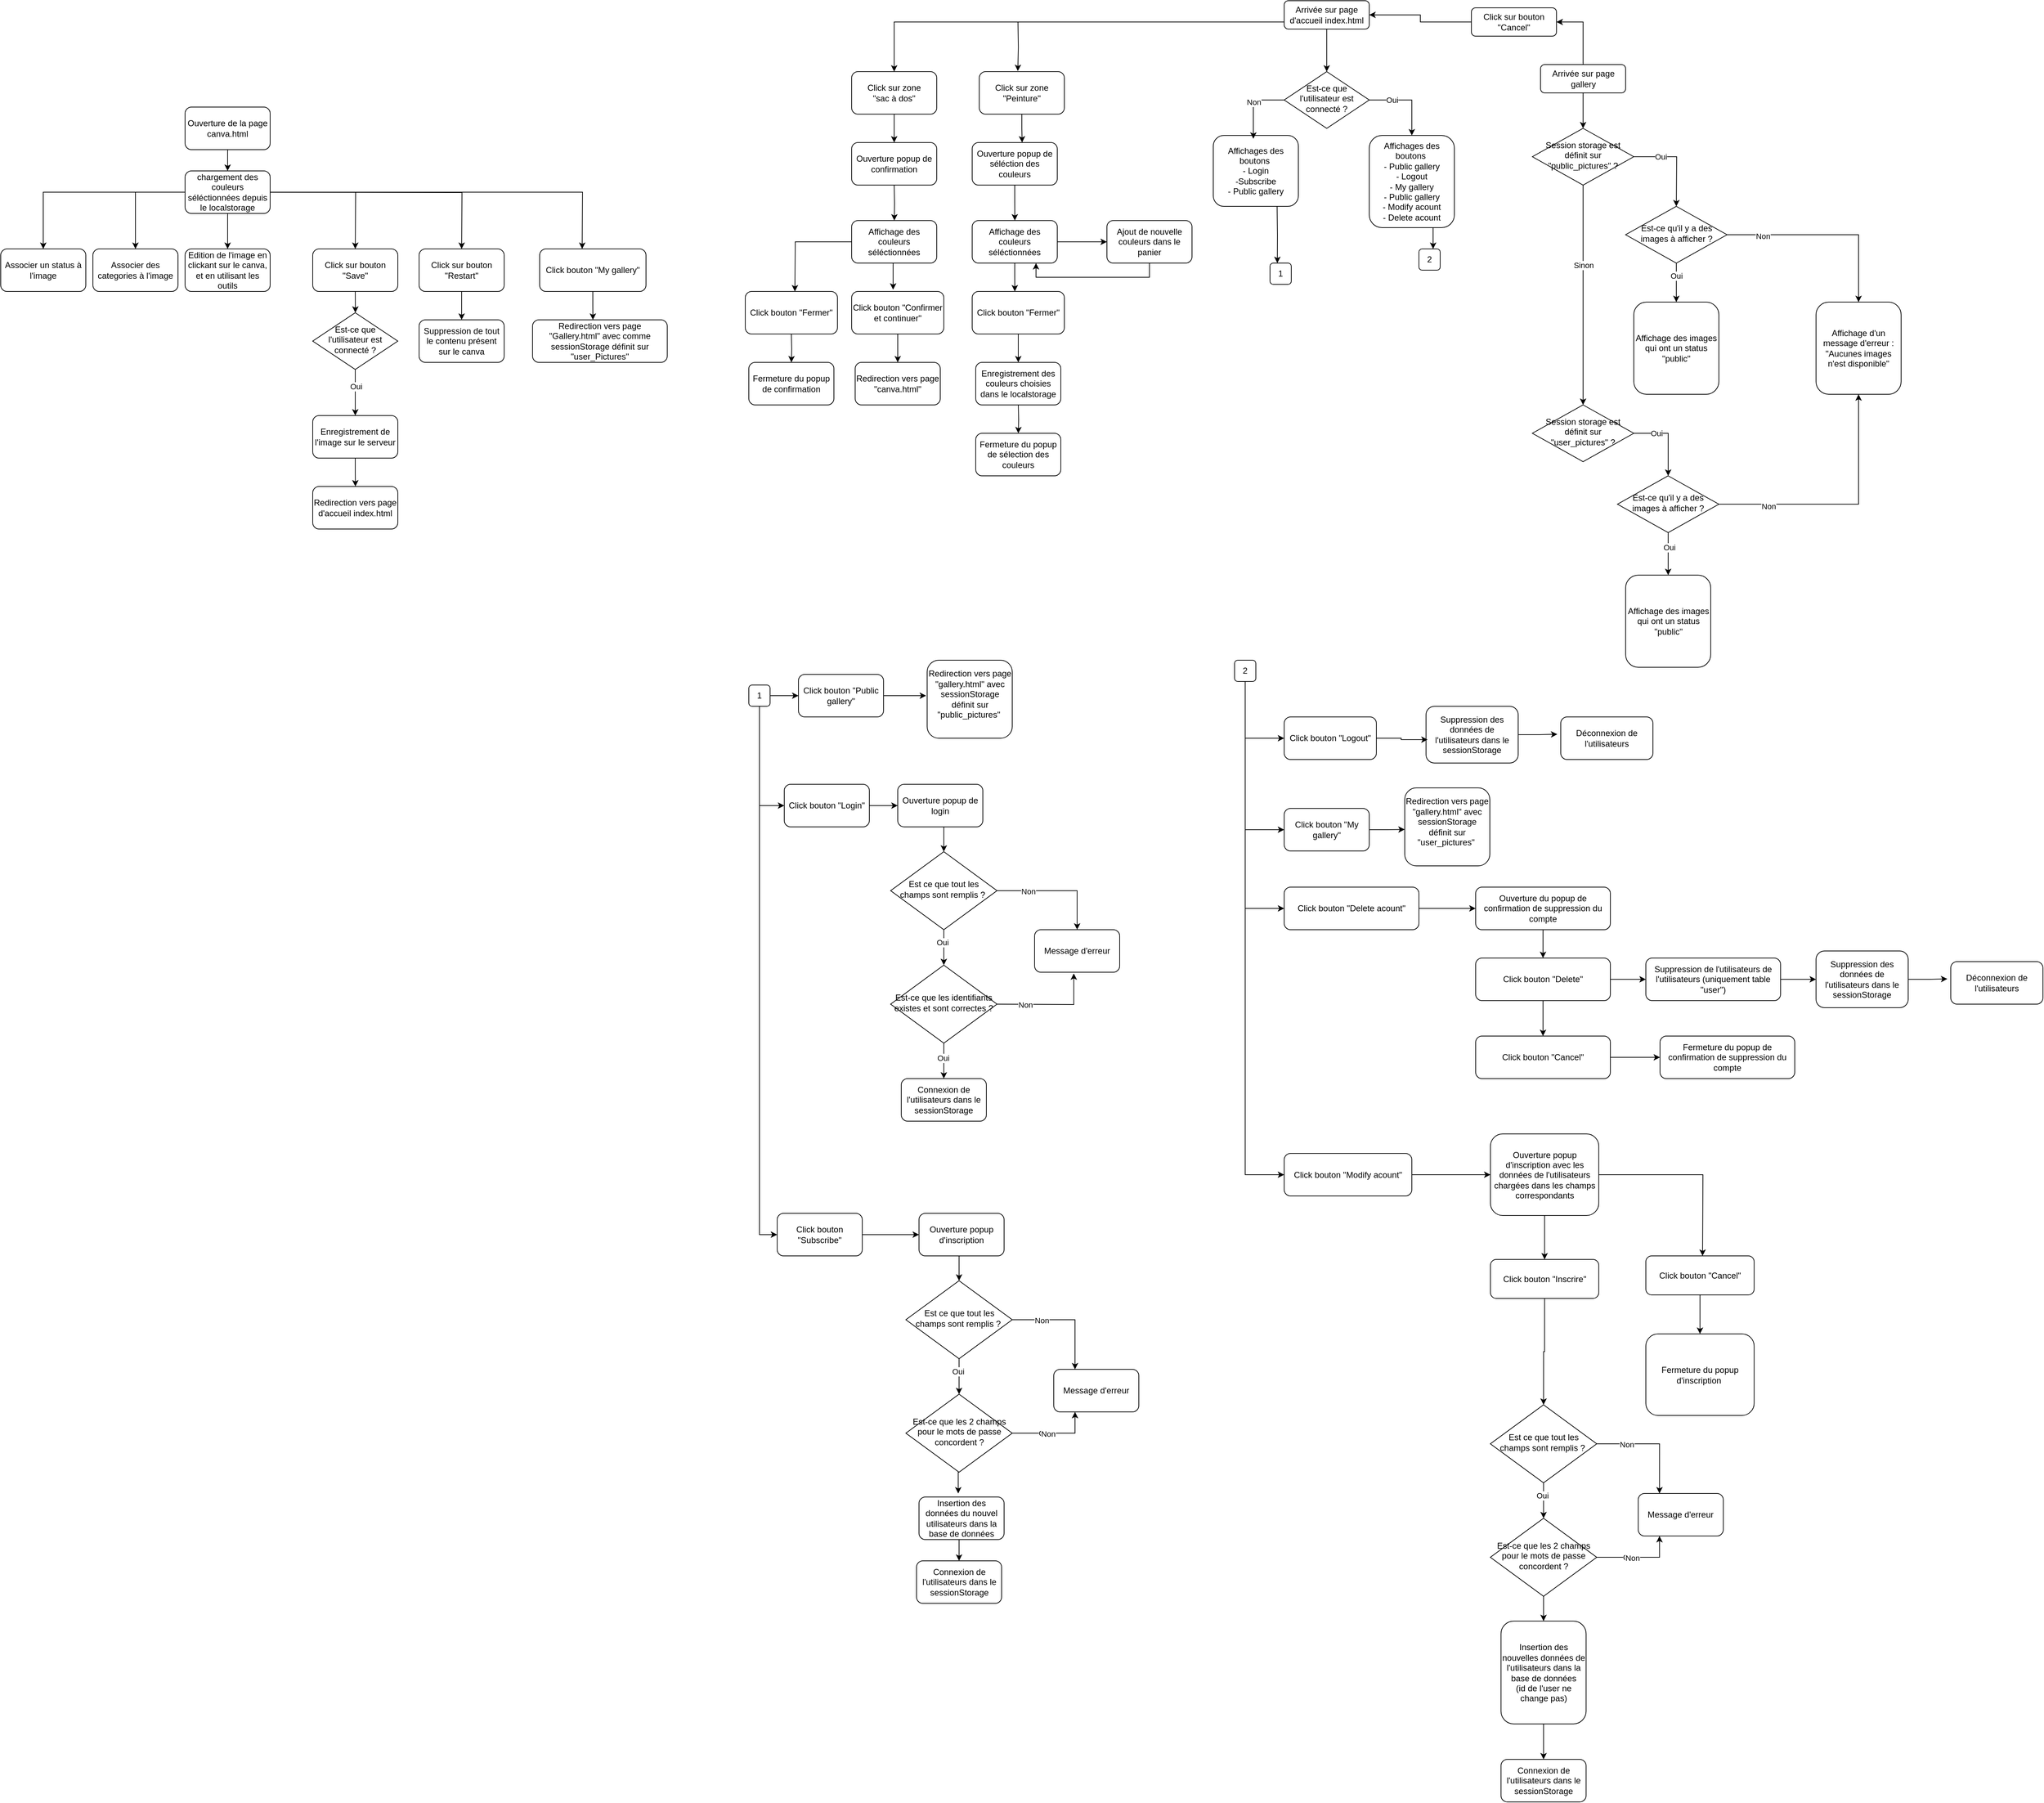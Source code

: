 <mxfile version="21.6.8" type="device">
  <diagram id="C5RBs43oDa-KdzZeNtuy" name="Page-1">
    <mxGraphModel dx="9571" dy="4125" grid="1" gridSize="10" guides="1" tooltips="1" connect="1" arrows="1" fold="1" page="1" pageScale="1" pageWidth="827" pageHeight="1169" math="0" shadow="0">
      <root>
        <mxCell id="WIyWlLk6GJQsqaUBKTNV-0" />
        <mxCell id="WIyWlLk6GJQsqaUBKTNV-1" parent="WIyWlLk6GJQsqaUBKTNV-0" />
        <mxCell id="PJmcBVYoCkUhrnM30XqT-1" style="edgeStyle=orthogonalEdgeStyle;rounded=0;orthogonalLoop=1;jettySize=auto;html=1;exitX=0.5;exitY=1;exitDx=0;exitDy=0;" parent="WIyWlLk6GJQsqaUBKTNV-1" source="PJmcBVYoCkUhrnM30XqT-0" edge="1">
          <mxGeometry relative="1" as="geometry">
            <mxPoint x="210" y="130" as="targetPoint" />
          </mxGeometry>
        </mxCell>
        <mxCell id="PJmcBVYoCkUhrnM30XqT-45" style="edgeStyle=orthogonalEdgeStyle;rounded=0;orthogonalLoop=1;jettySize=auto;html=1;exitX=0;exitY=0.75;exitDx=0;exitDy=0;entryX=0.5;entryY=0;entryDx=0;entryDy=0;" parent="WIyWlLk6GJQsqaUBKTNV-1" source="PJmcBVYoCkUhrnM30XqT-0" target="PJmcBVYoCkUhrnM30XqT-44" edge="1">
          <mxGeometry relative="1" as="geometry" />
        </mxCell>
        <mxCell id="PJmcBVYoCkUhrnM30XqT-0" value="Arrivée sur page d&#39;accueil index.html" style="rounded=1;whiteSpace=wrap;html=1;fontSize=12;glass=0;strokeWidth=1;shadow=0;" parent="WIyWlLk6GJQsqaUBKTNV-1" vertex="1">
          <mxGeometry x="150" y="30" width="120" height="40" as="geometry" />
        </mxCell>
        <mxCell id="PJmcBVYoCkUhrnM30XqT-6" style="edgeStyle=orthogonalEdgeStyle;rounded=0;orthogonalLoop=1;jettySize=auto;html=1;exitX=1;exitY=0.5;exitDx=0;exitDy=0;" parent="WIyWlLk6GJQsqaUBKTNV-1" source="PJmcBVYoCkUhrnM30XqT-2" target="PJmcBVYoCkUhrnM30XqT-5" edge="1">
          <mxGeometry relative="1" as="geometry" />
        </mxCell>
        <mxCell id="PJmcBVYoCkUhrnM30XqT-8" value="Oui" style="edgeLabel;html=1;align=center;verticalAlign=middle;resizable=0;points=[];" parent="PJmcBVYoCkUhrnM30XqT-6" vertex="1" connectable="0">
          <mxGeometry x="-0.418" relative="1" as="geometry">
            <mxPoint as="offset" />
          </mxGeometry>
        </mxCell>
        <mxCell id="PJmcBVYoCkUhrnM30XqT-2" value="Est-ce que l&#39;utilisateur est connecté ?" style="rhombus;whiteSpace=wrap;html=1;shadow=0;fontFamily=Helvetica;fontSize=12;align=center;strokeWidth=1;spacing=6;spacingTop=-4;" parent="WIyWlLk6GJQsqaUBKTNV-1" vertex="1">
          <mxGeometry x="150" y="130" width="120" height="80" as="geometry" />
        </mxCell>
        <mxCell id="PJmcBVYoCkUhrnM30XqT-117" style="edgeStyle=orthogonalEdgeStyle;rounded=0;orthogonalLoop=1;jettySize=auto;html=1;exitX=0.5;exitY=1;exitDx=0;exitDy=0;" parent="WIyWlLk6GJQsqaUBKTNV-1" edge="1">
          <mxGeometry relative="1" as="geometry">
            <mxPoint x="140.333" y="400" as="targetPoint" />
            <mxPoint x="140.0" y="320" as="sourcePoint" />
          </mxGeometry>
        </mxCell>
        <mxCell id="PJmcBVYoCkUhrnM30XqT-3" value="Affichages des boutons&amp;nbsp;&lt;br&gt;- Login&lt;br&gt;-Subscribe&lt;br&gt;- Public gallery" style="rounded=1;whiteSpace=wrap;html=1;fontSize=12;glass=0;strokeWidth=1;shadow=0;" parent="WIyWlLk6GJQsqaUBKTNV-1" vertex="1">
          <mxGeometry x="50" y="220" width="120" height="100" as="geometry" />
        </mxCell>
        <mxCell id="PJmcBVYoCkUhrnM30XqT-4" style="edgeStyle=orthogonalEdgeStyle;rounded=0;orthogonalLoop=1;jettySize=auto;html=1;exitX=0;exitY=0.5;exitDx=0;exitDy=0;entryX=0.471;entryY=0.046;entryDx=0;entryDy=0;entryPerimeter=0;" parent="WIyWlLk6GJQsqaUBKTNV-1" source="PJmcBVYoCkUhrnM30XqT-2" target="PJmcBVYoCkUhrnM30XqT-3" edge="1">
          <mxGeometry relative="1" as="geometry" />
        </mxCell>
        <mxCell id="PJmcBVYoCkUhrnM30XqT-7" value="Non" style="edgeLabel;html=1;align=center;verticalAlign=middle;resizable=0;points=[];" parent="PJmcBVYoCkUhrnM30XqT-4" vertex="1" connectable="0">
          <mxGeometry x="-0.061" relative="1" as="geometry">
            <mxPoint as="offset" />
          </mxGeometry>
        </mxCell>
        <mxCell id="PJmcBVYoCkUhrnM30XqT-5" value="Affichages des boutons&amp;nbsp;&lt;br&gt;- Public gallery&lt;br&gt;- Logout&lt;br&gt;- My gallery&lt;br&gt;- Public gallery&lt;br&gt;- Modify acount&lt;br&gt;- Delete acount" style="rounded=1;whiteSpace=wrap;html=1;fontSize=12;glass=0;strokeWidth=1;shadow=0;" parent="WIyWlLk6GJQsqaUBKTNV-1" vertex="1">
          <mxGeometry x="270" y="220" width="120" height="130" as="geometry" />
        </mxCell>
        <mxCell id="PJmcBVYoCkUhrnM30XqT-9" style="edgeStyle=orthogonalEdgeStyle;rounded=0;orthogonalLoop=1;jettySize=auto;html=1;exitX=0.5;exitY=1;exitDx=0;exitDy=0;entryX=0.5;entryY=0;entryDx=0;entryDy=0;" parent="WIyWlLk6GJQsqaUBKTNV-1" source="PJmcBVYoCkUhrnM30XqT-10" target="PJmcBVYoCkUhrnM30XqT-13" edge="1">
          <mxGeometry relative="1" as="geometry">
            <mxPoint x="583" y="210" as="targetPoint" />
          </mxGeometry>
        </mxCell>
        <mxCell id="PJmcBVYoCkUhrnM30XqT-30" style="edgeStyle=orthogonalEdgeStyle;rounded=0;orthogonalLoop=1;jettySize=auto;html=1;exitX=0.5;exitY=0;exitDx=0;exitDy=0;entryX=1;entryY=0.5;entryDx=0;entryDy=0;" parent="WIyWlLk6GJQsqaUBKTNV-1" source="PJmcBVYoCkUhrnM30XqT-10" target="PJmcBVYoCkUhrnM30XqT-29" edge="1">
          <mxGeometry relative="1" as="geometry" />
        </mxCell>
        <mxCell id="PJmcBVYoCkUhrnM30XqT-10" value="Arrivée sur page gallery" style="rounded=1;whiteSpace=wrap;html=1;fontSize=12;glass=0;strokeWidth=1;shadow=0;" parent="WIyWlLk6GJQsqaUBKTNV-1" vertex="1">
          <mxGeometry x="511.5" y="120" width="120" height="40" as="geometry" />
        </mxCell>
        <mxCell id="PJmcBVYoCkUhrnM30XqT-11" style="edgeStyle=orthogonalEdgeStyle;rounded=0;orthogonalLoop=1;jettySize=auto;html=1;exitX=1;exitY=0.5;exitDx=0;exitDy=0;" parent="WIyWlLk6GJQsqaUBKTNV-1" source="PJmcBVYoCkUhrnM30XqT-13" edge="1">
          <mxGeometry relative="1" as="geometry">
            <mxPoint x="703" y="320" as="targetPoint" />
          </mxGeometry>
        </mxCell>
        <mxCell id="PJmcBVYoCkUhrnM30XqT-12" value="Oui" style="edgeLabel;html=1;align=center;verticalAlign=middle;resizable=0;points=[];" parent="PJmcBVYoCkUhrnM30XqT-11" vertex="1" connectable="0">
          <mxGeometry x="-0.418" relative="1" as="geometry">
            <mxPoint as="offset" />
          </mxGeometry>
        </mxCell>
        <mxCell id="PJmcBVYoCkUhrnM30XqT-25" style="edgeStyle=orthogonalEdgeStyle;rounded=0;orthogonalLoop=1;jettySize=auto;html=1;exitX=0.5;exitY=1;exitDx=0;exitDy=0;entryX=0.5;entryY=0;entryDx=0;entryDy=0;" parent="WIyWlLk6GJQsqaUBKTNV-1" source="PJmcBVYoCkUhrnM30XqT-13" target="PJmcBVYoCkUhrnM30XqT-22" edge="1">
          <mxGeometry relative="1" as="geometry" />
        </mxCell>
        <mxCell id="PJmcBVYoCkUhrnM30XqT-26" value="Sinon" style="edgeLabel;html=1;align=center;verticalAlign=middle;resizable=0;points=[];" parent="PJmcBVYoCkUhrnM30XqT-25" vertex="1" connectable="0">
          <mxGeometry x="-0.273" relative="1" as="geometry">
            <mxPoint as="offset" />
          </mxGeometry>
        </mxCell>
        <mxCell id="PJmcBVYoCkUhrnM30XqT-13" value="Session storage est définit sur &quot;public_pictures&quot; ?" style="rhombus;whiteSpace=wrap;html=1;shadow=0;fontFamily=Helvetica;fontSize=12;align=center;strokeWidth=1;spacing=6;spacingTop=-4;" parent="WIyWlLk6GJQsqaUBKTNV-1" vertex="1">
          <mxGeometry x="500" y="210" width="143" height="80" as="geometry" />
        </mxCell>
        <mxCell id="PJmcBVYoCkUhrnM30XqT-16" value="Affichage des images qui ont un status &quot;public&quot;" style="rounded=1;whiteSpace=wrap;html=1;fontSize=12;glass=0;strokeWidth=1;shadow=0;" parent="WIyWlLk6GJQsqaUBKTNV-1" vertex="1">
          <mxGeometry x="643" y="455" width="120" height="130" as="geometry" />
        </mxCell>
        <mxCell id="PJmcBVYoCkUhrnM30XqT-20" style="edgeStyle=orthogonalEdgeStyle;rounded=0;orthogonalLoop=1;jettySize=auto;html=1;exitX=1;exitY=0.5;exitDx=0;exitDy=0;entryX=0.5;entryY=0;entryDx=0;entryDy=0;" parent="WIyWlLk6GJQsqaUBKTNV-1" source="PJmcBVYoCkUhrnM30XqT-22" target="PJmcBVYoCkUhrnM30XqT-141" edge="1">
          <mxGeometry relative="1" as="geometry" />
        </mxCell>
        <mxCell id="PJmcBVYoCkUhrnM30XqT-21" value="Oui" style="edgeLabel;html=1;align=center;verticalAlign=middle;resizable=0;points=[];" parent="PJmcBVYoCkUhrnM30XqT-20" vertex="1" connectable="0">
          <mxGeometry x="-0.418" relative="1" as="geometry">
            <mxPoint as="offset" />
          </mxGeometry>
        </mxCell>
        <mxCell id="PJmcBVYoCkUhrnM30XqT-22" value="Session storage est définit sur &quot;user_pictures&quot; ?" style="rhombus;whiteSpace=wrap;html=1;shadow=0;fontFamily=Helvetica;fontSize=12;align=center;strokeWidth=1;spacing=6;spacingTop=-4;" parent="WIyWlLk6GJQsqaUBKTNV-1" vertex="1">
          <mxGeometry x="500" y="600" width="143" height="80" as="geometry" />
        </mxCell>
        <mxCell id="PJmcBVYoCkUhrnM30XqT-23" value="Affichage des images qui ont un status &quot;public&quot;" style="rounded=1;whiteSpace=wrap;html=1;fontSize=12;glass=0;strokeWidth=1;shadow=0;" parent="WIyWlLk6GJQsqaUBKTNV-1" vertex="1">
          <mxGeometry x="631.5" y="840" width="120" height="130" as="geometry" />
        </mxCell>
        <mxCell id="PJmcBVYoCkUhrnM30XqT-31" style="edgeStyle=orthogonalEdgeStyle;rounded=0;orthogonalLoop=1;jettySize=auto;html=1;exitX=0;exitY=0.5;exitDx=0;exitDy=0;entryX=1;entryY=0.5;entryDx=0;entryDy=0;" parent="WIyWlLk6GJQsqaUBKTNV-1" source="PJmcBVYoCkUhrnM30XqT-29" target="PJmcBVYoCkUhrnM30XqT-0" edge="1">
          <mxGeometry relative="1" as="geometry" />
        </mxCell>
        <mxCell id="PJmcBVYoCkUhrnM30XqT-29" value="Click sur bouton &quot;Cancel&quot;" style="rounded=1;whiteSpace=wrap;html=1;fontSize=12;glass=0;strokeWidth=1;shadow=0;" parent="WIyWlLk6GJQsqaUBKTNV-1" vertex="1">
          <mxGeometry x="414" y="40" width="120" height="40" as="geometry" />
        </mxCell>
        <mxCell id="PJmcBVYoCkUhrnM30XqT-34" style="edgeStyle=orthogonalEdgeStyle;rounded=0;orthogonalLoop=1;jettySize=auto;html=1;exitX=0.5;exitY=1;exitDx=0;exitDy=0;" parent="WIyWlLk6GJQsqaUBKTNV-1" source="PJmcBVYoCkUhrnM30XqT-33" edge="1">
          <mxGeometry relative="1" as="geometry">
            <mxPoint x="-229.833" y="340" as="targetPoint" />
          </mxGeometry>
        </mxCell>
        <mxCell id="PJmcBVYoCkUhrnM30XqT-33" value="Ouverture popup de séléction des couleurs" style="rounded=1;whiteSpace=wrap;html=1;fontSize=12;glass=0;strokeWidth=1;shadow=0;" parent="WIyWlLk6GJQsqaUBKTNV-1" vertex="1">
          <mxGeometry x="-290" y="230" width="120" height="60" as="geometry" />
        </mxCell>
        <mxCell id="PJmcBVYoCkUhrnM30XqT-36" style="edgeStyle=orthogonalEdgeStyle;rounded=0;orthogonalLoop=1;jettySize=auto;html=1;exitX=1;exitY=0.5;exitDx=0;exitDy=0;" parent="WIyWlLk6GJQsqaUBKTNV-1" source="PJmcBVYoCkUhrnM30XqT-35" edge="1">
          <mxGeometry relative="1" as="geometry">
            <mxPoint x="-100.0" y="370" as="targetPoint" />
          </mxGeometry>
        </mxCell>
        <mxCell id="PJmcBVYoCkUhrnM30XqT-39" style="edgeStyle=orthogonalEdgeStyle;rounded=0;orthogonalLoop=1;jettySize=auto;html=1;exitX=0.5;exitY=1;exitDx=0;exitDy=0;" parent="WIyWlLk6GJQsqaUBKTNV-1" source="PJmcBVYoCkUhrnM30XqT-35" edge="1">
          <mxGeometry relative="1" as="geometry">
            <mxPoint x="-229.833" y="440" as="targetPoint" />
          </mxGeometry>
        </mxCell>
        <mxCell id="PJmcBVYoCkUhrnM30XqT-35" value="Affichage des couleurs séléctionnées" style="rounded=1;whiteSpace=wrap;html=1;fontSize=12;glass=0;strokeWidth=1;shadow=0;" parent="WIyWlLk6GJQsqaUBKTNV-1" vertex="1">
          <mxGeometry x="-290" y="340" width="120" height="60" as="geometry" />
        </mxCell>
        <mxCell id="PJmcBVYoCkUhrnM30XqT-38" style="edgeStyle=orthogonalEdgeStyle;rounded=0;orthogonalLoop=1;jettySize=auto;html=1;exitX=0.5;exitY=1;exitDx=0;exitDy=0;entryX=0.75;entryY=1;entryDx=0;entryDy=0;" parent="WIyWlLk6GJQsqaUBKTNV-1" source="PJmcBVYoCkUhrnM30XqT-37" target="PJmcBVYoCkUhrnM30XqT-35" edge="1">
          <mxGeometry relative="1" as="geometry" />
        </mxCell>
        <mxCell id="PJmcBVYoCkUhrnM30XqT-37" value="Ajout de nouvelle couleurs dans le panier" style="rounded=1;whiteSpace=wrap;html=1;fontSize=12;glass=0;strokeWidth=1;shadow=0;" parent="WIyWlLk6GJQsqaUBKTNV-1" vertex="1">
          <mxGeometry x="-100" y="340" width="120" height="60" as="geometry" />
        </mxCell>
        <mxCell id="PJmcBVYoCkUhrnM30XqT-40" value="Enregistrement des couleurs choisies dans le localstorage" style="rounded=1;whiteSpace=wrap;html=1;fontSize=12;glass=0;strokeWidth=1;shadow=0;" parent="WIyWlLk6GJQsqaUBKTNV-1" vertex="1">
          <mxGeometry x="-285" y="540" width="120" height="60" as="geometry" />
        </mxCell>
        <mxCell id="PJmcBVYoCkUhrnM30XqT-42" style="edgeStyle=orthogonalEdgeStyle;rounded=0;orthogonalLoop=1;jettySize=auto;html=1;exitX=0.5;exitY=1;exitDx=0;exitDy=0;entryX=0.5;entryY=0;entryDx=0;entryDy=0;" parent="WIyWlLk6GJQsqaUBKTNV-1" source="PJmcBVYoCkUhrnM30XqT-41" target="PJmcBVYoCkUhrnM30XqT-40" edge="1">
          <mxGeometry relative="1" as="geometry" />
        </mxCell>
        <mxCell id="PJmcBVYoCkUhrnM30XqT-41" value="Click bouton &quot;Fermer&quot;" style="rounded=1;whiteSpace=wrap;html=1;fontSize=12;glass=0;strokeWidth=1;shadow=0;" parent="WIyWlLk6GJQsqaUBKTNV-1" vertex="1">
          <mxGeometry x="-290" y="440" width="130" height="60" as="geometry" />
        </mxCell>
        <mxCell id="PJmcBVYoCkUhrnM30XqT-43" value="Click sur zone &quot;Peinture&quot;" style="rounded=1;whiteSpace=wrap;html=1;fontSize=12;glass=0;strokeWidth=1;shadow=0;" parent="WIyWlLk6GJQsqaUBKTNV-1" vertex="1">
          <mxGeometry x="-280" y="130" width="120" height="60" as="geometry" />
        </mxCell>
        <mxCell id="PJmcBVYoCkUhrnM30XqT-197" style="edgeStyle=orthogonalEdgeStyle;rounded=0;orthogonalLoop=1;jettySize=auto;html=1;exitX=0.5;exitY=1;exitDx=0;exitDy=0;entryX=0.5;entryY=0;entryDx=0;entryDy=0;" parent="WIyWlLk6GJQsqaUBKTNV-1" source="PJmcBVYoCkUhrnM30XqT-44" target="PJmcBVYoCkUhrnM30XqT-47" edge="1">
          <mxGeometry relative="1" as="geometry" />
        </mxCell>
        <mxCell id="PJmcBVYoCkUhrnM30XqT-44" value="Click sur zone &lt;br&gt;&quot;sac à dos&quot;" style="rounded=1;whiteSpace=wrap;html=1;fontSize=12;glass=0;strokeWidth=1;shadow=0;" parent="WIyWlLk6GJQsqaUBKTNV-1" vertex="1">
          <mxGeometry x="-460" y="130" width="120" height="60" as="geometry" />
        </mxCell>
        <mxCell id="PJmcBVYoCkUhrnM30XqT-46" style="edgeStyle=orthogonalEdgeStyle;rounded=0;orthogonalLoop=1;jettySize=auto;html=1;exitX=0.5;exitY=1;exitDx=0;exitDy=0;entryX=0.453;entryY=-0.014;entryDx=0;entryDy=0;entryPerimeter=0;" parent="WIyWlLk6GJQsqaUBKTNV-1" target="PJmcBVYoCkUhrnM30XqT-43" edge="1">
          <mxGeometry relative="1" as="geometry">
            <mxPoint x="-225.253" y="110" as="targetPoint" />
            <mxPoint x="-225.42" y="60" as="sourcePoint" />
          </mxGeometry>
        </mxCell>
        <mxCell id="PJmcBVYoCkUhrnM30XqT-47" value="Ouverture popup de confirmation" style="rounded=1;whiteSpace=wrap;html=1;fontSize=12;glass=0;strokeWidth=1;shadow=0;" parent="WIyWlLk6GJQsqaUBKTNV-1" vertex="1">
          <mxGeometry x="-460" y="230" width="120" height="60" as="geometry" />
        </mxCell>
        <mxCell id="PJmcBVYoCkUhrnM30XqT-48" style="edgeStyle=orthogonalEdgeStyle;rounded=0;orthogonalLoop=1;jettySize=auto;html=1;exitX=0.5;exitY=1;exitDx=0;exitDy=0;" parent="WIyWlLk6GJQsqaUBKTNV-1" edge="1">
          <mxGeometry relative="1" as="geometry">
            <mxPoint x="-399.833" y="340" as="targetPoint" />
            <mxPoint x="-400" y="290" as="sourcePoint" />
          </mxGeometry>
        </mxCell>
        <mxCell id="PJmcBVYoCkUhrnM30XqT-55" style="edgeStyle=orthogonalEdgeStyle;rounded=0;orthogonalLoop=1;jettySize=auto;html=1;exitX=0;exitY=0.5;exitDx=0;exitDy=0;" parent="WIyWlLk6GJQsqaUBKTNV-1" source="PJmcBVYoCkUhrnM30XqT-49" edge="1">
          <mxGeometry relative="1" as="geometry">
            <mxPoint x="-540" y="440" as="targetPoint" />
          </mxGeometry>
        </mxCell>
        <mxCell id="PJmcBVYoCkUhrnM30XqT-49" value="Affichage des couleurs séléctionnées" style="rounded=1;whiteSpace=wrap;html=1;fontSize=12;glass=0;strokeWidth=1;shadow=0;" parent="WIyWlLk6GJQsqaUBKTNV-1" vertex="1">
          <mxGeometry x="-460" y="340" width="120" height="60" as="geometry" />
        </mxCell>
        <mxCell id="PJmcBVYoCkUhrnM30XqT-51" value="Click bouton &quot;Fermer&quot;" style="rounded=1;whiteSpace=wrap;html=1;fontSize=12;glass=0;strokeWidth=1;shadow=0;" parent="WIyWlLk6GJQsqaUBKTNV-1" vertex="1">
          <mxGeometry x="-610" y="440" width="130" height="60" as="geometry" />
        </mxCell>
        <mxCell id="PJmcBVYoCkUhrnM30XqT-53" value="Fermeture du popup de confirmation" style="rounded=1;whiteSpace=wrap;html=1;fontSize=12;glass=0;strokeWidth=1;shadow=0;" parent="WIyWlLk6GJQsqaUBKTNV-1" vertex="1">
          <mxGeometry x="-605" y="540" width="120" height="60" as="geometry" />
        </mxCell>
        <mxCell id="PJmcBVYoCkUhrnM30XqT-54" style="edgeStyle=orthogonalEdgeStyle;rounded=0;orthogonalLoop=1;jettySize=auto;html=1;exitX=0.5;exitY=1;exitDx=0;exitDy=0;entryX=0.5;entryY=0;entryDx=0;entryDy=0;" parent="WIyWlLk6GJQsqaUBKTNV-1" target="PJmcBVYoCkUhrnM30XqT-53" edge="1">
          <mxGeometry relative="1" as="geometry">
            <mxPoint x="-545" y="500" as="sourcePoint" />
          </mxGeometry>
        </mxCell>
        <mxCell id="PJmcBVYoCkUhrnM30XqT-60" value="Click bouton &quot;Confirmer et continuer&quot;" style="rounded=1;whiteSpace=wrap;html=1;fontSize=12;glass=0;strokeWidth=1;shadow=0;" parent="WIyWlLk6GJQsqaUBKTNV-1" vertex="1">
          <mxGeometry x="-460" y="440" width="130" height="60" as="geometry" />
        </mxCell>
        <mxCell id="PJmcBVYoCkUhrnM30XqT-61" value="Redirection vers page &quot;canva.html&quot;" style="rounded=1;whiteSpace=wrap;html=1;fontSize=12;glass=0;strokeWidth=1;shadow=0;" parent="WIyWlLk6GJQsqaUBKTNV-1" vertex="1">
          <mxGeometry x="-455" y="540" width="120" height="60" as="geometry" />
        </mxCell>
        <mxCell id="PJmcBVYoCkUhrnM30XqT-62" style="edgeStyle=orthogonalEdgeStyle;rounded=0;orthogonalLoop=1;jettySize=auto;html=1;exitX=0.5;exitY=1;exitDx=0;exitDy=0;entryX=0.5;entryY=0;entryDx=0;entryDy=0;" parent="WIyWlLk6GJQsqaUBKTNV-1" source="PJmcBVYoCkUhrnM30XqT-60" target="PJmcBVYoCkUhrnM30XqT-61" edge="1">
          <mxGeometry relative="1" as="geometry" />
        </mxCell>
        <mxCell id="PJmcBVYoCkUhrnM30XqT-63" style="edgeStyle=orthogonalEdgeStyle;rounded=0;orthogonalLoop=1;jettySize=auto;html=1;exitX=0.5;exitY=1;exitDx=0;exitDy=0;entryX=0.45;entryY=-0.042;entryDx=0;entryDy=0;entryPerimeter=0;" parent="WIyWlLk6GJQsqaUBKTNV-1" source="PJmcBVYoCkUhrnM30XqT-49" target="PJmcBVYoCkUhrnM30XqT-60" edge="1">
          <mxGeometry relative="1" as="geometry" />
        </mxCell>
        <mxCell id="PJmcBVYoCkUhrnM30XqT-66" value="Fermeture du popup de sélection des couleurs" style="rounded=1;whiteSpace=wrap;html=1;fontSize=12;glass=0;strokeWidth=1;shadow=0;" parent="WIyWlLk6GJQsqaUBKTNV-1" vertex="1">
          <mxGeometry x="-285" y="640" width="120" height="60" as="geometry" />
        </mxCell>
        <mxCell id="PJmcBVYoCkUhrnM30XqT-67" style="edgeStyle=orthogonalEdgeStyle;rounded=0;orthogonalLoop=1;jettySize=auto;html=1;exitX=0.5;exitY=1;exitDx=0;exitDy=0;entryX=0.5;entryY=0;entryDx=0;entryDy=0;" parent="WIyWlLk6GJQsqaUBKTNV-1" target="PJmcBVYoCkUhrnM30XqT-66" edge="1">
          <mxGeometry relative="1" as="geometry">
            <mxPoint x="-225" y="600" as="sourcePoint" />
          </mxGeometry>
        </mxCell>
        <mxCell id="PJmcBVYoCkUhrnM30XqT-94" style="edgeStyle=orthogonalEdgeStyle;rounded=0;orthogonalLoop=1;jettySize=auto;html=1;exitX=0.5;exitY=1;exitDx=0;exitDy=0;entryX=0.5;entryY=0;entryDx=0;entryDy=0;" parent="WIyWlLk6GJQsqaUBKTNV-1" source="PJmcBVYoCkUhrnM30XqT-95" target="PJmcBVYoCkUhrnM30XqT-102" edge="1">
          <mxGeometry relative="1" as="geometry" />
        </mxCell>
        <mxCell id="PJmcBVYoCkUhrnM30XqT-95" value="Ouverture de la page canva.html" style="rounded=1;whiteSpace=wrap;html=1;fontSize=12;glass=0;strokeWidth=1;shadow=0;" parent="WIyWlLk6GJQsqaUBKTNV-1" vertex="1">
          <mxGeometry x="-1400" y="180" width="120" height="60" as="geometry" />
        </mxCell>
        <mxCell id="PJmcBVYoCkUhrnM30XqT-96" style="edgeStyle=orthogonalEdgeStyle;rounded=0;orthogonalLoop=1;jettySize=auto;html=1;exitX=0;exitY=0.5;exitDx=0;exitDy=0;" parent="WIyWlLk6GJQsqaUBKTNV-1" source="PJmcBVYoCkUhrnM30XqT-102" target="PJmcBVYoCkUhrnM30XqT-105" edge="1">
          <mxGeometry relative="1" as="geometry" />
        </mxCell>
        <mxCell id="PJmcBVYoCkUhrnM30XqT-97" style="edgeStyle=orthogonalEdgeStyle;rounded=0;orthogonalLoop=1;jettySize=auto;html=1;exitX=0;exitY=0.5;exitDx=0;exitDy=0;" parent="WIyWlLk6GJQsqaUBKTNV-1" source="PJmcBVYoCkUhrnM30XqT-102" target="PJmcBVYoCkUhrnM30XqT-104" edge="1">
          <mxGeometry relative="1" as="geometry" />
        </mxCell>
        <mxCell id="PJmcBVYoCkUhrnM30XqT-98" style="edgeStyle=orthogonalEdgeStyle;rounded=0;orthogonalLoop=1;jettySize=auto;html=1;exitX=0.5;exitY=1;exitDx=0;exitDy=0;entryX=0.5;entryY=0;entryDx=0;entryDy=0;" parent="WIyWlLk6GJQsqaUBKTNV-1" source="PJmcBVYoCkUhrnM30XqT-102" target="PJmcBVYoCkUhrnM30XqT-103" edge="1">
          <mxGeometry relative="1" as="geometry" />
        </mxCell>
        <mxCell id="PJmcBVYoCkUhrnM30XqT-99" style="edgeStyle=orthogonalEdgeStyle;rounded=0;orthogonalLoop=1;jettySize=auto;html=1;exitX=1;exitY=0.5;exitDx=0;exitDy=0;" parent="WIyWlLk6GJQsqaUBKTNV-1" source="PJmcBVYoCkUhrnM30XqT-102" edge="1">
          <mxGeometry relative="1" as="geometry">
            <mxPoint x="-1160.0" y="380" as="targetPoint" />
          </mxGeometry>
        </mxCell>
        <mxCell id="PJmcBVYoCkUhrnM30XqT-100" style="edgeStyle=orthogonalEdgeStyle;rounded=0;orthogonalLoop=1;jettySize=auto;html=1;exitX=1;exitY=0.5;exitDx=0;exitDy=0;" parent="WIyWlLk6GJQsqaUBKTNV-1" edge="1">
          <mxGeometry relative="1" as="geometry">
            <mxPoint x="-1010" y="380" as="targetPoint" />
            <mxPoint x="-1320" y="300" as="sourcePoint" />
          </mxGeometry>
        </mxCell>
        <mxCell id="PJmcBVYoCkUhrnM30XqT-101" style="edgeStyle=orthogonalEdgeStyle;rounded=0;orthogonalLoop=1;jettySize=auto;html=1;exitX=1;exitY=0.5;exitDx=0;exitDy=0;" parent="WIyWlLk6GJQsqaUBKTNV-1" source="PJmcBVYoCkUhrnM30XqT-102" edge="1">
          <mxGeometry relative="1" as="geometry">
            <mxPoint x="-840" y="380" as="targetPoint" />
          </mxGeometry>
        </mxCell>
        <mxCell id="PJmcBVYoCkUhrnM30XqT-102" value="chargement des couleurs séléctionnées depuis le localstorage" style="rounded=1;whiteSpace=wrap;html=1;fontSize=12;glass=0;strokeWidth=1;shadow=0;" parent="WIyWlLk6GJQsqaUBKTNV-1" vertex="1">
          <mxGeometry x="-1400" y="270" width="120" height="60" as="geometry" />
        </mxCell>
        <mxCell id="PJmcBVYoCkUhrnM30XqT-103" value="Edition de l&#39;image en clickant sur le canva, et en utilisant les outils" style="rounded=1;whiteSpace=wrap;html=1;fontSize=12;glass=0;strokeWidth=1;shadow=0;" parent="WIyWlLk6GJQsqaUBKTNV-1" vertex="1">
          <mxGeometry x="-1400" y="380" width="120" height="60" as="geometry" />
        </mxCell>
        <mxCell id="PJmcBVYoCkUhrnM30XqT-104" value="Associer des categories à l&#39;image" style="rounded=1;whiteSpace=wrap;html=1;fontSize=12;glass=0;strokeWidth=1;shadow=0;" parent="WIyWlLk6GJQsqaUBKTNV-1" vertex="1">
          <mxGeometry x="-1530" y="380" width="120" height="60" as="geometry" />
        </mxCell>
        <mxCell id="PJmcBVYoCkUhrnM30XqT-105" value="Associer un status à l&#39;image" style="rounded=1;whiteSpace=wrap;html=1;fontSize=12;glass=0;strokeWidth=1;shadow=0;" parent="WIyWlLk6GJQsqaUBKTNV-1" vertex="1">
          <mxGeometry x="-1660" y="380" width="120" height="60" as="geometry" />
        </mxCell>
        <mxCell id="PJmcBVYoCkUhrnM30XqT-106" style="edgeStyle=orthogonalEdgeStyle;rounded=0;orthogonalLoop=1;jettySize=auto;html=1;exitX=0.5;exitY=1;exitDx=0;exitDy=0;" parent="WIyWlLk6GJQsqaUBKTNV-1" source="PJmcBVYoCkUhrnM30XqT-107" edge="1">
          <mxGeometry relative="1" as="geometry">
            <mxPoint x="-1159.833" y="470" as="targetPoint" />
          </mxGeometry>
        </mxCell>
        <mxCell id="PJmcBVYoCkUhrnM30XqT-107" value="Click sur bouton &quot;Save&quot;" style="rounded=1;whiteSpace=wrap;html=1;fontSize=12;glass=0;strokeWidth=1;shadow=0;" parent="WIyWlLk6GJQsqaUBKTNV-1" vertex="1">
          <mxGeometry x="-1220" y="380" width="120" height="60" as="geometry" />
        </mxCell>
        <mxCell id="PJmcBVYoCkUhrnM30XqT-108" style="edgeStyle=orthogonalEdgeStyle;rounded=0;orthogonalLoop=1;jettySize=auto;html=1;exitX=0.5;exitY=1;exitDx=0;exitDy=0;" parent="WIyWlLk6GJQsqaUBKTNV-1" source="PJmcBVYoCkUhrnM30XqT-109" edge="1">
          <mxGeometry relative="1" as="geometry">
            <mxPoint x="-1159.833" y="715" as="targetPoint" />
          </mxGeometry>
        </mxCell>
        <mxCell id="PJmcBVYoCkUhrnM30XqT-109" value="Enregistrement de l&#39;image sur le serveur" style="rounded=1;whiteSpace=wrap;html=1;fontSize=12;glass=0;strokeWidth=1;shadow=0;" parent="WIyWlLk6GJQsqaUBKTNV-1" vertex="1">
          <mxGeometry x="-1220" y="615" width="120" height="60" as="geometry" />
        </mxCell>
        <mxCell id="PJmcBVYoCkUhrnM30XqT-110" value="Redirection vers page d&#39;accueil index.html" style="rounded=1;whiteSpace=wrap;html=1;fontSize=12;glass=0;strokeWidth=1;shadow=0;" parent="WIyWlLk6GJQsqaUBKTNV-1" vertex="1">
          <mxGeometry x="-1220" y="715" width="120" height="60" as="geometry" />
        </mxCell>
        <mxCell id="PJmcBVYoCkUhrnM30XqT-111" style="edgeStyle=orthogonalEdgeStyle;rounded=0;orthogonalLoop=1;jettySize=auto;html=1;exitX=0.5;exitY=1;exitDx=0;exitDy=0;entryX=0.5;entryY=0;entryDx=0;entryDy=0;" parent="WIyWlLk6GJQsqaUBKTNV-1" source="PJmcBVYoCkUhrnM30XqT-112" target="PJmcBVYoCkUhrnM30XqT-113" edge="1">
          <mxGeometry relative="1" as="geometry" />
        </mxCell>
        <mxCell id="PJmcBVYoCkUhrnM30XqT-112" value="Click sur bouton &quot;Restart&quot;" style="rounded=1;whiteSpace=wrap;html=1;fontSize=12;glass=0;strokeWidth=1;shadow=0;" parent="WIyWlLk6GJQsqaUBKTNV-1" vertex="1">
          <mxGeometry x="-1070" y="380" width="120" height="60" as="geometry" />
        </mxCell>
        <mxCell id="PJmcBVYoCkUhrnM30XqT-113" value="Suppression de tout le contenu présent sur le canva" style="rounded=1;whiteSpace=wrap;html=1;fontSize=12;glass=0;strokeWidth=1;shadow=0;" parent="WIyWlLk6GJQsqaUBKTNV-1" vertex="1">
          <mxGeometry x="-1070" y="480" width="120" height="60" as="geometry" />
        </mxCell>
        <mxCell id="PJmcBVYoCkUhrnM30XqT-114" style="edgeStyle=orthogonalEdgeStyle;rounded=0;orthogonalLoop=1;jettySize=auto;html=1;exitX=0.5;exitY=1;exitDx=0;exitDy=0;" parent="WIyWlLk6GJQsqaUBKTNV-1" source="PJmcBVYoCkUhrnM30XqT-115" edge="1">
          <mxGeometry relative="1" as="geometry">
            <mxPoint x="-824.833" y="480" as="targetPoint" />
          </mxGeometry>
        </mxCell>
        <mxCell id="PJmcBVYoCkUhrnM30XqT-115" value="Click bouton &quot;My gallery&quot;" style="rounded=1;whiteSpace=wrap;html=1;fontSize=12;glass=0;strokeWidth=1;shadow=0;" parent="WIyWlLk6GJQsqaUBKTNV-1" vertex="1">
          <mxGeometry x="-900" y="380" width="150" height="60" as="geometry" />
        </mxCell>
        <mxCell id="PJmcBVYoCkUhrnM30XqT-116" value="Redirection vers page &quot;Gallery.html&quot; avec comme sessionStorage définit sur &quot;user_Pictures&quot;" style="rounded=1;whiteSpace=wrap;html=1;fontSize=12;glass=0;strokeWidth=1;shadow=0;" parent="WIyWlLk6GJQsqaUBKTNV-1" vertex="1">
          <mxGeometry x="-910" y="480" width="190" height="60" as="geometry" />
        </mxCell>
        <mxCell id="PJmcBVYoCkUhrnM30XqT-118" value="1" style="rounded=1;whiteSpace=wrap;html=1;fontSize=12;glass=0;strokeWidth=1;shadow=0;" parent="WIyWlLk6GJQsqaUBKTNV-1" vertex="1">
          <mxGeometry x="130" y="400" width="30" height="30" as="geometry" />
        </mxCell>
        <mxCell id="PJmcBVYoCkUhrnM30XqT-119" style="edgeStyle=orthogonalEdgeStyle;rounded=0;orthogonalLoop=1;jettySize=auto;html=1;exitX=0.5;exitY=1;exitDx=0;exitDy=0;" parent="WIyWlLk6GJQsqaUBKTNV-1" edge="1">
          <mxGeometry relative="1" as="geometry">
            <mxPoint x="360" y="380" as="targetPoint" />
            <mxPoint x="360.0" y="350" as="sourcePoint" />
          </mxGeometry>
        </mxCell>
        <mxCell id="PJmcBVYoCkUhrnM30XqT-120" value="2" style="rounded=1;whiteSpace=wrap;html=1;fontSize=12;glass=0;strokeWidth=1;shadow=0;" parent="WIyWlLk6GJQsqaUBKTNV-1" vertex="1">
          <mxGeometry x="340" y="380" width="30" height="30" as="geometry" />
        </mxCell>
        <mxCell id="PJmcBVYoCkUhrnM30XqT-127" style="edgeStyle=orthogonalEdgeStyle;rounded=0;orthogonalLoop=1;jettySize=auto;html=1;exitX=0.5;exitY=1;exitDx=0;exitDy=0;entryX=0;entryY=0.5;entryDx=0;entryDy=0;" parent="WIyWlLk6GJQsqaUBKTNV-1" source="PJmcBVYoCkUhrnM30XqT-122" target="PJmcBVYoCkUhrnM30XqT-124" edge="1">
          <mxGeometry relative="1" as="geometry" />
        </mxCell>
        <mxCell id="PJmcBVYoCkUhrnM30XqT-156" style="edgeStyle=orthogonalEdgeStyle;rounded=0;orthogonalLoop=1;jettySize=auto;html=1;exitX=0.5;exitY=1;exitDx=0;exitDy=0;entryX=0;entryY=0.5;entryDx=0;entryDy=0;" parent="WIyWlLk6GJQsqaUBKTNV-1" source="PJmcBVYoCkUhrnM30XqT-122" target="PJmcBVYoCkUhrnM30XqT-125" edge="1">
          <mxGeometry relative="1" as="geometry" />
        </mxCell>
        <mxCell id="PJmcBVYoCkUhrnM30XqT-181" style="edgeStyle=orthogonalEdgeStyle;rounded=0;orthogonalLoop=1;jettySize=auto;html=1;exitX=1;exitY=0.5;exitDx=0;exitDy=0;entryX=0;entryY=0.5;entryDx=0;entryDy=0;" parent="WIyWlLk6GJQsqaUBKTNV-1" source="PJmcBVYoCkUhrnM30XqT-122" target="PJmcBVYoCkUhrnM30XqT-126" edge="1">
          <mxGeometry relative="1" as="geometry" />
        </mxCell>
        <mxCell id="PJmcBVYoCkUhrnM30XqT-122" value="1" style="rounded=1;whiteSpace=wrap;html=1;fontSize=12;glass=0;strokeWidth=1;shadow=0;" parent="WIyWlLk6GJQsqaUBKTNV-1" vertex="1">
          <mxGeometry x="-605" y="995" width="30" height="30" as="geometry" />
        </mxCell>
        <mxCell id="PJmcBVYoCkUhrnM30XqT-128" style="edgeStyle=orthogonalEdgeStyle;rounded=0;orthogonalLoop=1;jettySize=auto;html=1;exitX=1;exitY=0.5;exitDx=0;exitDy=0;" parent="WIyWlLk6GJQsqaUBKTNV-1" source="PJmcBVYoCkUhrnM30XqT-124" edge="1">
          <mxGeometry relative="1" as="geometry">
            <mxPoint x="-395.0" y="1165" as="targetPoint" />
          </mxGeometry>
        </mxCell>
        <mxCell id="PJmcBVYoCkUhrnM30XqT-124" value="Click bouton &quot;Login&quot;" style="rounded=1;whiteSpace=wrap;html=1;fontSize=12;glass=0;strokeWidth=1;shadow=0;" parent="WIyWlLk6GJQsqaUBKTNV-1" vertex="1">
          <mxGeometry x="-555" y="1135" width="120" height="60" as="geometry" />
        </mxCell>
        <mxCell id="PJmcBVYoCkUhrnM30XqT-170" style="edgeStyle=orthogonalEdgeStyle;rounded=0;orthogonalLoop=1;jettySize=auto;html=1;exitX=1;exitY=0.5;exitDx=0;exitDy=0;" parent="WIyWlLk6GJQsqaUBKTNV-1" source="PJmcBVYoCkUhrnM30XqT-125" target="PJmcBVYoCkUhrnM30XqT-160" edge="1">
          <mxGeometry relative="1" as="geometry" />
        </mxCell>
        <mxCell id="PJmcBVYoCkUhrnM30XqT-125" value="Click bouton &quot;Subscribe&quot;" style="rounded=1;whiteSpace=wrap;html=1;fontSize=12;glass=0;strokeWidth=1;shadow=0;" parent="WIyWlLk6GJQsqaUBKTNV-1" vertex="1">
          <mxGeometry x="-565" y="1740" width="120" height="60" as="geometry" />
        </mxCell>
        <mxCell id="PJmcBVYoCkUhrnM30XqT-126" value="Click bouton &quot;Public gallery&quot;" style="rounded=1;whiteSpace=wrap;html=1;fontSize=12;glass=0;strokeWidth=1;shadow=0;" parent="WIyWlLk6GJQsqaUBKTNV-1" vertex="1">
          <mxGeometry x="-535" y="980" width="120" height="60" as="geometry" />
        </mxCell>
        <mxCell id="PJmcBVYoCkUhrnM30XqT-148" style="edgeStyle=orthogonalEdgeStyle;rounded=0;orthogonalLoop=1;jettySize=auto;html=1;exitX=0.5;exitY=1;exitDx=0;exitDy=0;entryX=0.5;entryY=0;entryDx=0;entryDy=0;" parent="WIyWlLk6GJQsqaUBKTNV-1" target="PJmcBVYoCkUhrnM30XqT-130" edge="1">
          <mxGeometry relative="1" as="geometry">
            <mxPoint x="-295.0" y="1195" as="sourcePoint" />
            <Array as="points">
              <mxPoint x="-330" y="1195" />
            </Array>
          </mxGeometry>
        </mxCell>
        <mxCell id="PJmcBVYoCkUhrnM30XqT-129" value="Ouverture popup de login" style="rounded=1;whiteSpace=wrap;html=1;fontSize=12;glass=0;strokeWidth=1;shadow=0;" parent="WIyWlLk6GJQsqaUBKTNV-1" vertex="1">
          <mxGeometry x="-395" y="1135" width="120" height="60" as="geometry" />
        </mxCell>
        <mxCell id="PJmcBVYoCkUhrnM30XqT-149" style="edgeStyle=orthogonalEdgeStyle;rounded=0;orthogonalLoop=1;jettySize=auto;html=1;exitX=0.5;exitY=1;exitDx=0;exitDy=0;entryX=0.5;entryY=0;entryDx=0;entryDy=0;" parent="WIyWlLk6GJQsqaUBKTNV-1" source="PJmcBVYoCkUhrnM30XqT-130" edge="1">
          <mxGeometry relative="1" as="geometry">
            <mxPoint x="-330.0" y="1390" as="targetPoint" />
          </mxGeometry>
        </mxCell>
        <mxCell id="PJmcBVYoCkUhrnM30XqT-150" value="Oui" style="edgeLabel;html=1;align=center;verticalAlign=middle;resizable=0;points=[];" parent="PJmcBVYoCkUhrnM30XqT-149" vertex="1" connectable="0">
          <mxGeometry x="-0.3" y="-2" relative="1" as="geometry">
            <mxPoint as="offset" />
          </mxGeometry>
        </mxCell>
        <mxCell id="PJmcBVYoCkUhrnM30XqT-151" style="edgeStyle=orthogonalEdgeStyle;rounded=0;orthogonalLoop=1;jettySize=auto;html=1;exitX=1;exitY=0.5;exitDx=0;exitDy=0;entryX=0.5;entryY=0;entryDx=0;entryDy=0;" parent="WIyWlLk6GJQsqaUBKTNV-1" source="PJmcBVYoCkUhrnM30XqT-130" target="PJmcBVYoCkUhrnM30XqT-153" edge="1">
          <mxGeometry relative="1" as="geometry">
            <mxPoint x="-195" y="1285" as="targetPoint" />
          </mxGeometry>
        </mxCell>
        <mxCell id="PJmcBVYoCkUhrnM30XqT-152" value="Non" style="edgeLabel;html=1;align=center;verticalAlign=middle;resizable=0;points=[];" parent="PJmcBVYoCkUhrnM30XqT-151" vertex="1" connectable="0">
          <mxGeometry x="-0.478" y="-1" relative="1" as="geometry">
            <mxPoint as="offset" />
          </mxGeometry>
        </mxCell>
        <mxCell id="PJmcBVYoCkUhrnM30XqT-130" value="Est ce que tout les champs sont remplis ?&amp;nbsp;" style="rhombus;whiteSpace=wrap;html=1;shadow=0;fontFamily=Helvetica;fontSize=12;align=center;strokeWidth=1;spacing=6;spacingTop=-4;" parent="WIyWlLk6GJQsqaUBKTNV-1" vertex="1">
          <mxGeometry x="-405" y="1230" width="150" height="110" as="geometry" />
        </mxCell>
        <mxCell id="PJmcBVYoCkUhrnM30XqT-132" style="edgeStyle=orthogonalEdgeStyle;rounded=0;orthogonalLoop=1;jettySize=auto;html=1;exitX=0.5;exitY=1;exitDx=0;exitDy=0;entryX=0.5;entryY=0;entryDx=0;entryDy=0;" parent="WIyWlLk6GJQsqaUBKTNV-1" source="PJmcBVYoCkUhrnM30XqT-131" target="PJmcBVYoCkUhrnM30XqT-109" edge="1">
          <mxGeometry relative="1" as="geometry" />
        </mxCell>
        <mxCell id="PJmcBVYoCkUhrnM30XqT-133" value="Oui" style="edgeLabel;html=1;align=center;verticalAlign=middle;resizable=0;points=[];" parent="PJmcBVYoCkUhrnM30XqT-132" vertex="1" connectable="0">
          <mxGeometry x="-0.282" y="1" relative="1" as="geometry">
            <mxPoint as="offset" />
          </mxGeometry>
        </mxCell>
        <mxCell id="PJmcBVYoCkUhrnM30XqT-131" value="Est-ce que l&#39;utilisateur est connecté ?" style="rhombus;whiteSpace=wrap;html=1;shadow=0;fontFamily=Helvetica;fontSize=12;align=center;strokeWidth=1;spacing=6;spacingTop=-4;" parent="WIyWlLk6GJQsqaUBKTNV-1" vertex="1">
          <mxGeometry x="-1220" y="470" width="120" height="80" as="geometry" />
        </mxCell>
        <mxCell id="PJmcBVYoCkUhrnM30XqT-136" style="edgeStyle=orthogonalEdgeStyle;rounded=0;orthogonalLoop=1;jettySize=auto;html=1;exitX=0.5;exitY=1;exitDx=0;exitDy=0;entryX=0.5;entryY=0;entryDx=0;entryDy=0;" parent="WIyWlLk6GJQsqaUBKTNV-1" source="PJmcBVYoCkUhrnM30XqT-135" target="PJmcBVYoCkUhrnM30XqT-16" edge="1">
          <mxGeometry relative="1" as="geometry" />
        </mxCell>
        <mxCell id="PJmcBVYoCkUhrnM30XqT-137" value="Oui" style="edgeLabel;html=1;align=center;verticalAlign=middle;resizable=0;points=[];" parent="PJmcBVYoCkUhrnM30XqT-136" vertex="1" connectable="0">
          <mxGeometry x="-0.364" relative="1" as="geometry">
            <mxPoint as="offset" />
          </mxGeometry>
        </mxCell>
        <mxCell id="PJmcBVYoCkUhrnM30XqT-139" style="edgeStyle=orthogonalEdgeStyle;rounded=0;orthogonalLoop=1;jettySize=auto;html=1;exitX=1;exitY=0.5;exitDx=0;exitDy=0;entryX=0.5;entryY=0;entryDx=0;entryDy=0;" parent="WIyWlLk6GJQsqaUBKTNV-1" source="PJmcBVYoCkUhrnM30XqT-135" target="PJmcBVYoCkUhrnM30XqT-138" edge="1">
          <mxGeometry relative="1" as="geometry" />
        </mxCell>
        <mxCell id="PJmcBVYoCkUhrnM30XqT-140" value="Non" style="edgeLabel;html=1;align=center;verticalAlign=middle;resizable=0;points=[];" parent="PJmcBVYoCkUhrnM30XqT-139" vertex="1" connectable="0">
          <mxGeometry x="-0.643" y="-2" relative="1" as="geometry">
            <mxPoint as="offset" />
          </mxGeometry>
        </mxCell>
        <mxCell id="PJmcBVYoCkUhrnM30XqT-135" value="Est-ce qu&#39;il y a des images à afficher ?" style="rhombus;whiteSpace=wrap;html=1;shadow=0;fontFamily=Helvetica;fontSize=12;align=center;strokeWidth=1;spacing=6;spacingTop=-4;" parent="WIyWlLk6GJQsqaUBKTNV-1" vertex="1">
          <mxGeometry x="631.5" y="320" width="143" height="80" as="geometry" />
        </mxCell>
        <mxCell id="PJmcBVYoCkUhrnM30XqT-138" value="Affichage d&#39;un message d&#39;erreur : &quot;Aucunes images n&#39;est disponible&quot;" style="rounded=1;whiteSpace=wrap;html=1;fontSize=12;glass=0;strokeWidth=1;shadow=0;" parent="WIyWlLk6GJQsqaUBKTNV-1" vertex="1">
          <mxGeometry x="900" y="455" width="120" height="130" as="geometry" />
        </mxCell>
        <mxCell id="PJmcBVYoCkUhrnM30XqT-143" style="edgeStyle=orthogonalEdgeStyle;rounded=0;orthogonalLoop=1;jettySize=auto;html=1;exitX=0.5;exitY=1;exitDx=0;exitDy=0;entryX=0.5;entryY=0;entryDx=0;entryDy=0;" parent="WIyWlLk6GJQsqaUBKTNV-1" source="PJmcBVYoCkUhrnM30XqT-141" target="PJmcBVYoCkUhrnM30XqT-23" edge="1">
          <mxGeometry relative="1" as="geometry" />
        </mxCell>
        <mxCell id="PJmcBVYoCkUhrnM30XqT-144" value="Oui" style="edgeLabel;html=1;align=center;verticalAlign=middle;resizable=0;points=[];" parent="PJmcBVYoCkUhrnM30XqT-143" vertex="1" connectable="0">
          <mxGeometry x="-0.306" y="1" relative="1" as="geometry">
            <mxPoint as="offset" />
          </mxGeometry>
        </mxCell>
        <mxCell id="PJmcBVYoCkUhrnM30XqT-145" style="edgeStyle=orthogonalEdgeStyle;rounded=0;orthogonalLoop=1;jettySize=auto;html=1;exitX=1;exitY=0.5;exitDx=0;exitDy=0;entryX=0.5;entryY=1;entryDx=0;entryDy=0;" parent="WIyWlLk6GJQsqaUBKTNV-1" source="PJmcBVYoCkUhrnM30XqT-141" target="PJmcBVYoCkUhrnM30XqT-138" edge="1">
          <mxGeometry relative="1" as="geometry" />
        </mxCell>
        <mxCell id="PJmcBVYoCkUhrnM30XqT-146" value="Non" style="edgeLabel;html=1;align=center;verticalAlign=middle;resizable=0;points=[];" parent="PJmcBVYoCkUhrnM30XqT-145" vertex="1" connectable="0">
          <mxGeometry x="-0.603" y="-3" relative="1" as="geometry">
            <mxPoint as="offset" />
          </mxGeometry>
        </mxCell>
        <mxCell id="PJmcBVYoCkUhrnM30XqT-141" value="Est-ce qu&#39;il y a des images à afficher ?" style="rhombus;whiteSpace=wrap;html=1;shadow=0;fontFamily=Helvetica;fontSize=12;align=center;strokeWidth=1;spacing=6;spacingTop=-4;" parent="WIyWlLk6GJQsqaUBKTNV-1" vertex="1">
          <mxGeometry x="620" y="700" width="143" height="80" as="geometry" />
        </mxCell>
        <mxCell id="PJmcBVYoCkUhrnM30XqT-154" style="edgeStyle=orthogonalEdgeStyle;rounded=0;orthogonalLoop=1;jettySize=auto;html=1;exitX=1;exitY=0.5;exitDx=0;exitDy=0;entryX=0.461;entryY=1.028;entryDx=0;entryDy=0;entryPerimeter=0;" parent="WIyWlLk6GJQsqaUBKTNV-1" target="PJmcBVYoCkUhrnM30XqT-153" edge="1">
          <mxGeometry relative="1" as="geometry">
            <mxPoint x="-195.0" y="1445" as="targetPoint" />
            <mxPoint x="-255.0" y="1445" as="sourcePoint" />
          </mxGeometry>
        </mxCell>
        <mxCell id="PJmcBVYoCkUhrnM30XqT-178" value="Non" style="edgeLabel;html=1;align=center;verticalAlign=middle;resizable=0;points=[];" parent="PJmcBVYoCkUhrnM30XqT-154" vertex="1" connectable="0">
          <mxGeometry x="-0.779" y="-1" relative="1" as="geometry">
            <mxPoint x="23" as="offset" />
          </mxGeometry>
        </mxCell>
        <mxCell id="PJmcBVYoCkUhrnM30XqT-176" style="edgeStyle=orthogonalEdgeStyle;rounded=0;orthogonalLoop=1;jettySize=auto;html=1;exitX=0.5;exitY=1;exitDx=0;exitDy=0;entryX=0.5;entryY=0;entryDx=0;entryDy=0;" parent="WIyWlLk6GJQsqaUBKTNV-1" source="PJmcBVYoCkUhrnM30XqT-147" target="PJmcBVYoCkUhrnM30XqT-155" edge="1">
          <mxGeometry relative="1" as="geometry" />
        </mxCell>
        <mxCell id="PJmcBVYoCkUhrnM30XqT-177" value="Oui" style="edgeLabel;html=1;align=center;verticalAlign=middle;resizable=0;points=[];" parent="PJmcBVYoCkUhrnM30XqT-176" vertex="1" connectable="0">
          <mxGeometry x="-0.167" y="-1" relative="1" as="geometry">
            <mxPoint as="offset" />
          </mxGeometry>
        </mxCell>
        <mxCell id="PJmcBVYoCkUhrnM30XqT-147" value="Est-ce que les identifiants existes et sont correctes ?" style="rhombus;whiteSpace=wrap;html=1;shadow=0;fontFamily=Helvetica;fontSize=12;align=center;strokeWidth=1;spacing=6;spacingTop=-4;" parent="WIyWlLk6GJQsqaUBKTNV-1" vertex="1">
          <mxGeometry x="-405" y="1390" width="150" height="110" as="geometry" />
        </mxCell>
        <mxCell id="PJmcBVYoCkUhrnM30XqT-153" value="Message d&#39;erreur" style="rounded=1;whiteSpace=wrap;html=1;fontSize=12;glass=0;strokeWidth=1;shadow=0;" parent="WIyWlLk6GJQsqaUBKTNV-1" vertex="1">
          <mxGeometry x="-202" y="1340" width="120" height="60" as="geometry" />
        </mxCell>
        <mxCell id="PJmcBVYoCkUhrnM30XqT-155" value="Connexion de l&#39;utilisateurs dans le sessionStorage" style="rounded=1;whiteSpace=wrap;html=1;fontSize=12;glass=0;strokeWidth=1;shadow=0;" parent="WIyWlLk6GJQsqaUBKTNV-1" vertex="1">
          <mxGeometry x="-390" y="1550" width="120" height="60" as="geometry" />
        </mxCell>
        <mxCell id="PJmcBVYoCkUhrnM30XqT-159" style="edgeStyle=orthogonalEdgeStyle;rounded=0;orthogonalLoop=1;jettySize=auto;html=1;exitX=0.5;exitY=1;exitDx=0;exitDy=0;entryX=0.5;entryY=0;entryDx=0;entryDy=0;" parent="WIyWlLk6GJQsqaUBKTNV-1" target="PJmcBVYoCkUhrnM30XqT-165" edge="1">
          <mxGeometry relative="1" as="geometry">
            <Array as="points">
              <mxPoint x="-308.5" y="1800" />
            </Array>
            <mxPoint x="-273.5" y="1800" as="sourcePoint" />
          </mxGeometry>
        </mxCell>
        <mxCell id="PJmcBVYoCkUhrnM30XqT-160" value="Ouverture popup d&#39;inscription" style="rounded=1;whiteSpace=wrap;html=1;fontSize=12;glass=0;strokeWidth=1;shadow=0;" parent="WIyWlLk6GJQsqaUBKTNV-1" vertex="1">
          <mxGeometry x="-365" y="1740" width="120" height="60" as="geometry" />
        </mxCell>
        <mxCell id="PJmcBVYoCkUhrnM30XqT-161" style="edgeStyle=orthogonalEdgeStyle;rounded=0;orthogonalLoop=1;jettySize=auto;html=1;exitX=0.5;exitY=1;exitDx=0;exitDy=0;entryX=0.5;entryY=0;entryDx=0;entryDy=0;" parent="WIyWlLk6GJQsqaUBKTNV-1" source="PJmcBVYoCkUhrnM30XqT-165" target="PJmcBVYoCkUhrnM30XqT-167" edge="1">
          <mxGeometry relative="1" as="geometry" />
        </mxCell>
        <mxCell id="PJmcBVYoCkUhrnM30XqT-162" value="Oui" style="edgeLabel;html=1;align=center;verticalAlign=middle;resizable=0;points=[];" parent="PJmcBVYoCkUhrnM30XqT-161" vertex="1" connectable="0">
          <mxGeometry x="-0.3" y="-2" relative="1" as="geometry">
            <mxPoint as="offset" />
          </mxGeometry>
        </mxCell>
        <mxCell id="PJmcBVYoCkUhrnM30XqT-163" style="edgeStyle=orthogonalEdgeStyle;rounded=0;orthogonalLoop=1;jettySize=auto;html=1;exitX=1;exitY=0.5;exitDx=0;exitDy=0;entryX=0.25;entryY=0;entryDx=0;entryDy=0;" parent="WIyWlLk6GJQsqaUBKTNV-1" source="PJmcBVYoCkUhrnM30XqT-165" target="PJmcBVYoCkUhrnM30XqT-168" edge="1">
          <mxGeometry relative="1" as="geometry">
            <mxPoint x="-173.5" y="1890" as="targetPoint" />
          </mxGeometry>
        </mxCell>
        <mxCell id="PJmcBVYoCkUhrnM30XqT-164" value="Non" style="edgeLabel;html=1;align=center;verticalAlign=middle;resizable=0;points=[];" parent="PJmcBVYoCkUhrnM30XqT-163" vertex="1" connectable="0">
          <mxGeometry x="-0.478" y="-1" relative="1" as="geometry">
            <mxPoint as="offset" />
          </mxGeometry>
        </mxCell>
        <mxCell id="PJmcBVYoCkUhrnM30XqT-165" value="Est ce que tout les champs sont remplis ?&amp;nbsp;" style="rhombus;whiteSpace=wrap;html=1;shadow=0;fontFamily=Helvetica;fontSize=12;align=center;strokeWidth=1;spacing=6;spacingTop=-4;" parent="WIyWlLk6GJQsqaUBKTNV-1" vertex="1">
          <mxGeometry x="-383.5" y="1835" width="150" height="110" as="geometry" />
        </mxCell>
        <mxCell id="PJmcBVYoCkUhrnM30XqT-166" style="edgeStyle=orthogonalEdgeStyle;rounded=0;orthogonalLoop=1;jettySize=auto;html=1;exitX=1;exitY=0.5;exitDx=0;exitDy=0;entryX=0.25;entryY=1;entryDx=0;entryDy=0;" parent="WIyWlLk6GJQsqaUBKTNV-1" source="PJmcBVYoCkUhrnM30XqT-167" target="PJmcBVYoCkUhrnM30XqT-168" edge="1">
          <mxGeometry relative="1" as="geometry">
            <mxPoint x="-173.5" y="2050" as="targetPoint" />
          </mxGeometry>
        </mxCell>
        <mxCell id="PJmcBVYoCkUhrnM30XqT-171" value="Oui" style="edgeLabel;html=1;align=center;verticalAlign=middle;resizable=0;points=[];" parent="PJmcBVYoCkUhrnM30XqT-166" vertex="1" connectable="0">
          <mxGeometry x="-0.24" relative="1" as="geometry">
            <mxPoint as="offset" />
          </mxGeometry>
        </mxCell>
        <mxCell id="PJmcBVYoCkUhrnM30XqT-172" value="Non" style="edgeLabel;html=1;align=center;verticalAlign=middle;resizable=0;points=[];" parent="PJmcBVYoCkUhrnM30XqT-166" vertex="1" connectable="0">
          <mxGeometry x="-0.157" y="-1" relative="1" as="geometry">
            <mxPoint as="offset" />
          </mxGeometry>
        </mxCell>
        <mxCell id="PJmcBVYoCkUhrnM30XqT-167" value="Est-ce que les 2 champs pour le mots de passe concordent ?" style="rhombus;whiteSpace=wrap;html=1;shadow=0;fontFamily=Helvetica;fontSize=12;align=center;strokeWidth=1;spacing=6;spacingTop=-4;" parent="WIyWlLk6GJQsqaUBKTNV-1" vertex="1">
          <mxGeometry x="-383.5" y="1995" width="150" height="110" as="geometry" />
        </mxCell>
        <mxCell id="PJmcBVYoCkUhrnM30XqT-168" value="Message d&#39;erreur" style="rounded=1;whiteSpace=wrap;html=1;fontSize=12;glass=0;strokeWidth=1;shadow=0;" parent="WIyWlLk6GJQsqaUBKTNV-1" vertex="1">
          <mxGeometry x="-175" y="1960" width="120" height="60" as="geometry" />
        </mxCell>
        <mxCell id="PJmcBVYoCkUhrnM30XqT-169" value="Connexion de l&#39;utilisateurs dans le sessionStorage" style="rounded=1;whiteSpace=wrap;html=1;fontSize=12;glass=0;strokeWidth=1;shadow=0;" parent="WIyWlLk6GJQsqaUBKTNV-1" vertex="1">
          <mxGeometry x="-368.5" y="2230" width="120" height="60" as="geometry" />
        </mxCell>
        <mxCell id="PJmcBVYoCkUhrnM30XqT-175" style="edgeStyle=orthogonalEdgeStyle;rounded=0;orthogonalLoop=1;jettySize=auto;html=1;exitX=0.5;exitY=1;exitDx=0;exitDy=0;entryX=0.5;entryY=0;entryDx=0;entryDy=0;" parent="WIyWlLk6GJQsqaUBKTNV-1" source="PJmcBVYoCkUhrnM30XqT-173" target="PJmcBVYoCkUhrnM30XqT-169" edge="1">
          <mxGeometry relative="1" as="geometry" />
        </mxCell>
        <mxCell id="PJmcBVYoCkUhrnM30XqT-173" value="Insertion des données du nouvel utilisateurs dans la base de données" style="rounded=1;whiteSpace=wrap;html=1;fontSize=12;glass=0;strokeWidth=1;shadow=0;" parent="WIyWlLk6GJQsqaUBKTNV-1" vertex="1">
          <mxGeometry x="-365" y="2140" width="120" height="60" as="geometry" />
        </mxCell>
        <mxCell id="PJmcBVYoCkUhrnM30XqT-174" style="edgeStyle=orthogonalEdgeStyle;rounded=0;orthogonalLoop=1;jettySize=auto;html=1;exitX=0.5;exitY=1;exitDx=0;exitDy=0;entryX=0.461;entryY=-0.083;entryDx=0;entryDy=0;entryPerimeter=0;" parent="WIyWlLk6GJQsqaUBKTNV-1" source="PJmcBVYoCkUhrnM30XqT-167" target="PJmcBVYoCkUhrnM30XqT-173" edge="1">
          <mxGeometry relative="1" as="geometry" />
        </mxCell>
        <mxCell id="PJmcBVYoCkUhrnM30XqT-180" value="Redirection vers page &quot;gallery.html&quot; avec sessionStorage définit sur &quot;public_pictures&quot;&amp;nbsp;&lt;br&gt;&amp;nbsp;" style="rounded=1;whiteSpace=wrap;html=1;fontSize=12;glass=0;strokeWidth=1;shadow=0;" parent="WIyWlLk6GJQsqaUBKTNV-1" vertex="1">
          <mxGeometry x="-353.5" y="960" width="120" height="110" as="geometry" />
        </mxCell>
        <mxCell id="PJmcBVYoCkUhrnM30XqT-182" style="edgeStyle=orthogonalEdgeStyle;rounded=0;orthogonalLoop=1;jettySize=auto;html=1;exitX=1;exitY=0.5;exitDx=0;exitDy=0;" parent="WIyWlLk6GJQsqaUBKTNV-1" source="PJmcBVYoCkUhrnM30XqT-126" edge="1">
          <mxGeometry relative="1" as="geometry">
            <mxPoint x="-355" y="1010" as="targetPoint" />
          </mxGeometry>
        </mxCell>
        <mxCell id="PJmcBVYoCkUhrnM30XqT-222" style="edgeStyle=orthogonalEdgeStyle;rounded=0;orthogonalLoop=1;jettySize=auto;html=1;exitX=0.5;exitY=1;exitDx=0;exitDy=0;entryX=0;entryY=0.5;entryDx=0;entryDy=0;" parent="WIyWlLk6GJQsqaUBKTNV-1" source="PJmcBVYoCkUhrnM30XqT-183" target="PJmcBVYoCkUhrnM30XqT-184" edge="1">
          <mxGeometry relative="1" as="geometry" />
        </mxCell>
        <mxCell id="PJmcBVYoCkUhrnM30XqT-223" style="edgeStyle=orthogonalEdgeStyle;rounded=0;orthogonalLoop=1;jettySize=auto;html=1;exitX=0.5;exitY=1;exitDx=0;exitDy=0;entryX=0;entryY=0.5;entryDx=0;entryDy=0;" parent="WIyWlLk6GJQsqaUBKTNV-1" source="PJmcBVYoCkUhrnM30XqT-183" target="PJmcBVYoCkUhrnM30XqT-185" edge="1">
          <mxGeometry relative="1" as="geometry" />
        </mxCell>
        <mxCell id="PJmcBVYoCkUhrnM30XqT-224" style="edgeStyle=orthogonalEdgeStyle;rounded=0;orthogonalLoop=1;jettySize=auto;html=1;exitX=0.5;exitY=1;exitDx=0;exitDy=0;entryX=0;entryY=0.5;entryDx=0;entryDy=0;" parent="WIyWlLk6GJQsqaUBKTNV-1" source="PJmcBVYoCkUhrnM30XqT-183" target="PJmcBVYoCkUhrnM30XqT-187" edge="1">
          <mxGeometry relative="1" as="geometry" />
        </mxCell>
        <mxCell id="PJmcBVYoCkUhrnM30XqT-233" style="edgeStyle=orthogonalEdgeStyle;rounded=0;orthogonalLoop=1;jettySize=auto;html=1;exitX=0.5;exitY=1;exitDx=0;exitDy=0;entryX=0;entryY=0.5;entryDx=0;entryDy=0;" parent="WIyWlLk6GJQsqaUBKTNV-1" source="PJmcBVYoCkUhrnM30XqT-183" target="PJmcBVYoCkUhrnM30XqT-186" edge="1">
          <mxGeometry relative="1" as="geometry" />
        </mxCell>
        <mxCell id="PJmcBVYoCkUhrnM30XqT-183" value="2" style="rounded=1;whiteSpace=wrap;html=1;fontSize=12;glass=0;strokeWidth=1;shadow=0;" parent="WIyWlLk6GJQsqaUBKTNV-1" vertex="1">
          <mxGeometry x="80" y="960" width="30" height="30" as="geometry" />
        </mxCell>
        <mxCell id="PJmcBVYoCkUhrnM30XqT-184" value="Click bouton &quot;Logout&quot;" style="rounded=1;whiteSpace=wrap;html=1;fontSize=12;glass=0;strokeWidth=1;shadow=0;" parent="WIyWlLk6GJQsqaUBKTNV-1" vertex="1">
          <mxGeometry x="150" y="1040" width="130" height="60" as="geometry" />
        </mxCell>
        <mxCell id="PJmcBVYoCkUhrnM30XqT-216" style="edgeStyle=orthogonalEdgeStyle;rounded=0;orthogonalLoop=1;jettySize=auto;html=1;exitX=1;exitY=0.5;exitDx=0;exitDy=0;" parent="WIyWlLk6GJQsqaUBKTNV-1" source="PJmcBVYoCkUhrnM30XqT-185" edge="1">
          <mxGeometry relative="1" as="geometry">
            <mxPoint x="320" y="1198.619" as="targetPoint" />
          </mxGeometry>
        </mxCell>
        <mxCell id="PJmcBVYoCkUhrnM30XqT-185" value="Click bouton &quot;My gallery&quot;" style="rounded=1;whiteSpace=wrap;html=1;fontSize=12;glass=0;strokeWidth=1;shadow=0;" parent="WIyWlLk6GJQsqaUBKTNV-1" vertex="1">
          <mxGeometry x="150" y="1169" width="120" height="60" as="geometry" />
        </mxCell>
        <mxCell id="PJmcBVYoCkUhrnM30XqT-215" style="edgeStyle=orthogonalEdgeStyle;rounded=0;orthogonalLoop=1;jettySize=auto;html=1;exitX=1;exitY=0.5;exitDx=0;exitDy=0;" parent="WIyWlLk6GJQsqaUBKTNV-1" source="PJmcBVYoCkUhrnM30XqT-186" target="PJmcBVYoCkUhrnM30XqT-200" edge="1">
          <mxGeometry relative="1" as="geometry" />
        </mxCell>
        <mxCell id="PJmcBVYoCkUhrnM30XqT-186" value="Click bouton &quot;Modify acount&quot;" style="rounded=1;whiteSpace=wrap;html=1;fontSize=12;glass=0;strokeWidth=1;shadow=0;" parent="WIyWlLk6GJQsqaUBKTNV-1" vertex="1">
          <mxGeometry x="150" y="1655.5" width="180" height="60" as="geometry" />
        </mxCell>
        <mxCell id="PJmcBVYoCkUhrnM30XqT-196" style="edgeStyle=orthogonalEdgeStyle;rounded=0;orthogonalLoop=1;jettySize=auto;html=1;exitX=1;exitY=0.5;exitDx=0;exitDy=0;entryX=0;entryY=0.5;entryDx=0;entryDy=0;" parent="WIyWlLk6GJQsqaUBKTNV-1" source="PJmcBVYoCkUhrnM30XqT-187" target="PJmcBVYoCkUhrnM30XqT-188" edge="1">
          <mxGeometry relative="1" as="geometry" />
        </mxCell>
        <mxCell id="PJmcBVYoCkUhrnM30XqT-187" value="Click bouton &quot;Delete acount&quot;" style="rounded=1;whiteSpace=wrap;html=1;fontSize=12;glass=0;strokeWidth=1;shadow=0;" parent="WIyWlLk6GJQsqaUBKTNV-1" vertex="1">
          <mxGeometry x="150" y="1280" width="190" height="60" as="geometry" />
        </mxCell>
        <mxCell id="PJmcBVYoCkUhrnM30XqT-193" style="edgeStyle=orthogonalEdgeStyle;rounded=0;orthogonalLoop=1;jettySize=auto;html=1;exitX=0.5;exitY=1;exitDx=0;exitDy=0;entryX=0.5;entryY=0;entryDx=0;entryDy=0;" parent="WIyWlLk6GJQsqaUBKTNV-1" source="PJmcBVYoCkUhrnM30XqT-188" target="PJmcBVYoCkUhrnM30XqT-190" edge="1">
          <mxGeometry relative="1" as="geometry" />
        </mxCell>
        <mxCell id="PJmcBVYoCkUhrnM30XqT-188" value="Ouverture du popup de confirmation de suppression du compte" style="rounded=1;whiteSpace=wrap;html=1;fontSize=12;glass=0;strokeWidth=1;shadow=0;" parent="WIyWlLk6GJQsqaUBKTNV-1" vertex="1">
          <mxGeometry x="420" y="1280" width="190" height="60" as="geometry" />
        </mxCell>
        <mxCell id="PJmcBVYoCkUhrnM30XqT-194" style="edgeStyle=orthogonalEdgeStyle;rounded=0;orthogonalLoop=1;jettySize=auto;html=1;exitX=0.5;exitY=1;exitDx=0;exitDy=0;entryX=0.5;entryY=0;entryDx=0;entryDy=0;" parent="WIyWlLk6GJQsqaUBKTNV-1" source="PJmcBVYoCkUhrnM30XqT-190" target="PJmcBVYoCkUhrnM30XqT-191" edge="1">
          <mxGeometry relative="1" as="geometry" />
        </mxCell>
        <mxCell id="PJmcBVYoCkUhrnM30XqT-229" style="edgeStyle=orthogonalEdgeStyle;rounded=0;orthogonalLoop=1;jettySize=auto;html=1;exitX=1;exitY=0.5;exitDx=0;exitDy=0;entryX=0;entryY=0.5;entryDx=0;entryDy=0;" parent="WIyWlLk6GJQsqaUBKTNV-1" source="PJmcBVYoCkUhrnM30XqT-190" target="PJmcBVYoCkUhrnM30XqT-225" edge="1">
          <mxGeometry relative="1" as="geometry" />
        </mxCell>
        <mxCell id="PJmcBVYoCkUhrnM30XqT-190" value="Click bouton &quot;Delete&quot;" style="rounded=1;whiteSpace=wrap;html=1;fontSize=12;glass=0;strokeWidth=1;shadow=0;" parent="WIyWlLk6GJQsqaUBKTNV-1" vertex="1">
          <mxGeometry x="420" y="1380" width="190" height="60" as="geometry" />
        </mxCell>
        <mxCell id="PJmcBVYoCkUhrnM30XqT-232" style="edgeStyle=orthogonalEdgeStyle;rounded=0;orthogonalLoop=1;jettySize=auto;html=1;exitX=1;exitY=0.5;exitDx=0;exitDy=0;entryX=0;entryY=0.5;entryDx=0;entryDy=0;" parent="WIyWlLk6GJQsqaUBKTNV-1" source="PJmcBVYoCkUhrnM30XqT-191" target="PJmcBVYoCkUhrnM30XqT-231" edge="1">
          <mxGeometry relative="1" as="geometry" />
        </mxCell>
        <mxCell id="PJmcBVYoCkUhrnM30XqT-191" value="Click bouton &quot;Cancel&quot;" style="rounded=1;whiteSpace=wrap;html=1;fontSize=12;glass=0;strokeWidth=1;shadow=0;" parent="WIyWlLk6GJQsqaUBKTNV-1" vertex="1">
          <mxGeometry x="420" y="1490" width="190" height="60" as="geometry" />
        </mxCell>
        <mxCell id="PJmcBVYoCkUhrnM30XqT-198" style="edgeStyle=orthogonalEdgeStyle;rounded=0;orthogonalLoop=1;jettySize=auto;html=1;exitX=0.5;exitY=1;exitDx=0;exitDy=0;entryX=0.587;entryY=0;entryDx=0;entryDy=0;entryPerimeter=0;" parent="WIyWlLk6GJQsqaUBKTNV-1" source="PJmcBVYoCkUhrnM30XqT-43" target="PJmcBVYoCkUhrnM30XqT-33" edge="1">
          <mxGeometry relative="1" as="geometry" />
        </mxCell>
        <mxCell id="PJmcBVYoCkUhrnM30XqT-237" style="edgeStyle=orthogonalEdgeStyle;rounded=0;orthogonalLoop=1;jettySize=auto;html=1;exitX=0.5;exitY=1;exitDx=0;exitDy=0;entryX=0.5;entryY=0;entryDx=0;entryDy=0;" parent="WIyWlLk6GJQsqaUBKTNV-1" source="PJmcBVYoCkUhrnM30XqT-200" target="PJmcBVYoCkUhrnM30XqT-235" edge="1">
          <mxGeometry relative="1" as="geometry" />
        </mxCell>
        <mxCell id="PJmcBVYoCkUhrnM30XqT-238" style="edgeStyle=orthogonalEdgeStyle;rounded=0;orthogonalLoop=1;jettySize=auto;html=1;exitX=1;exitY=0.5;exitDx=0;exitDy=0;" parent="WIyWlLk6GJQsqaUBKTNV-1" source="PJmcBVYoCkUhrnM30XqT-200" edge="1">
          <mxGeometry relative="1" as="geometry">
            <mxPoint x="740" y="1800" as="targetPoint" />
          </mxGeometry>
        </mxCell>
        <mxCell id="PJmcBVYoCkUhrnM30XqT-200" value="Ouverture popup d&#39;inscription avec les données de l&#39;utilisateurs chargées dans les champs correspondants" style="rounded=1;whiteSpace=wrap;html=1;fontSize=12;glass=0;strokeWidth=1;shadow=0;" parent="WIyWlLk6GJQsqaUBKTNV-1" vertex="1">
          <mxGeometry x="440.87" y="1628" width="152.75" height="115" as="geometry" />
        </mxCell>
        <mxCell id="PJmcBVYoCkUhrnM30XqT-201" style="edgeStyle=orthogonalEdgeStyle;rounded=0;orthogonalLoop=1;jettySize=auto;html=1;exitX=0.5;exitY=1;exitDx=0;exitDy=0;entryX=0.5;entryY=0;entryDx=0;entryDy=0;" parent="WIyWlLk6GJQsqaUBKTNV-1" source="PJmcBVYoCkUhrnM30XqT-205" target="PJmcBVYoCkUhrnM30XqT-209" edge="1">
          <mxGeometry relative="1" as="geometry" />
        </mxCell>
        <mxCell id="PJmcBVYoCkUhrnM30XqT-202" value="Oui" style="edgeLabel;html=1;align=center;verticalAlign=middle;resizable=0;points=[];" parent="PJmcBVYoCkUhrnM30XqT-201" vertex="1" connectable="0">
          <mxGeometry x="-0.3" y="-2" relative="1" as="geometry">
            <mxPoint as="offset" />
          </mxGeometry>
        </mxCell>
        <mxCell id="PJmcBVYoCkUhrnM30XqT-203" style="edgeStyle=orthogonalEdgeStyle;rounded=0;orthogonalLoop=1;jettySize=auto;html=1;exitX=1;exitY=0.5;exitDx=0;exitDy=0;entryX=0.25;entryY=0;entryDx=0;entryDy=0;" parent="WIyWlLk6GJQsqaUBKTNV-1" source="PJmcBVYoCkUhrnM30XqT-205" target="PJmcBVYoCkUhrnM30XqT-210" edge="1">
          <mxGeometry relative="1" as="geometry">
            <mxPoint x="650.75" y="2065" as="targetPoint" />
          </mxGeometry>
        </mxCell>
        <mxCell id="PJmcBVYoCkUhrnM30XqT-204" value="Non" style="edgeLabel;html=1;align=center;verticalAlign=middle;resizable=0;points=[];" parent="PJmcBVYoCkUhrnM30XqT-203" vertex="1" connectable="0">
          <mxGeometry x="-0.478" y="-1" relative="1" as="geometry">
            <mxPoint as="offset" />
          </mxGeometry>
        </mxCell>
        <mxCell id="PJmcBVYoCkUhrnM30XqT-205" value="Est ce que tout les champs sont remplis ?&amp;nbsp;" style="rhombus;whiteSpace=wrap;html=1;shadow=0;fontFamily=Helvetica;fontSize=12;align=center;strokeWidth=1;spacing=6;spacingTop=-4;" parent="WIyWlLk6GJQsqaUBKTNV-1" vertex="1">
          <mxGeometry x="440.75" y="2010" width="150" height="110" as="geometry" />
        </mxCell>
        <mxCell id="PJmcBVYoCkUhrnM30XqT-206" style="edgeStyle=orthogonalEdgeStyle;rounded=0;orthogonalLoop=1;jettySize=auto;html=1;exitX=1;exitY=0.5;exitDx=0;exitDy=0;entryX=0.25;entryY=1;entryDx=0;entryDy=0;" parent="WIyWlLk6GJQsqaUBKTNV-1" source="PJmcBVYoCkUhrnM30XqT-209" target="PJmcBVYoCkUhrnM30XqT-210" edge="1">
          <mxGeometry relative="1" as="geometry">
            <mxPoint x="650.75" y="2225" as="targetPoint" />
          </mxGeometry>
        </mxCell>
        <mxCell id="PJmcBVYoCkUhrnM30XqT-207" value="Oui" style="edgeLabel;html=1;align=center;verticalAlign=middle;resizable=0;points=[];" parent="PJmcBVYoCkUhrnM30XqT-206" vertex="1" connectable="0">
          <mxGeometry x="-0.24" relative="1" as="geometry">
            <mxPoint as="offset" />
          </mxGeometry>
        </mxCell>
        <mxCell id="PJmcBVYoCkUhrnM30XqT-208" value="Non" style="edgeLabel;html=1;align=center;verticalAlign=middle;resizable=0;points=[];" parent="PJmcBVYoCkUhrnM30XqT-206" vertex="1" connectable="0">
          <mxGeometry x="-0.157" y="-1" relative="1" as="geometry">
            <mxPoint as="offset" />
          </mxGeometry>
        </mxCell>
        <mxCell id="PJmcBVYoCkUhrnM30XqT-209" value="Est-ce que les 2 champs pour le mots de passe concordent ?" style="rhombus;whiteSpace=wrap;html=1;shadow=0;fontFamily=Helvetica;fontSize=12;align=center;strokeWidth=1;spacing=6;spacingTop=-4;" parent="WIyWlLk6GJQsqaUBKTNV-1" vertex="1">
          <mxGeometry x="440.75" y="2170" width="150" height="110" as="geometry" />
        </mxCell>
        <mxCell id="PJmcBVYoCkUhrnM30XqT-210" value="Message d&#39;erreur" style="rounded=1;whiteSpace=wrap;html=1;fontSize=12;glass=0;strokeWidth=1;shadow=0;" parent="WIyWlLk6GJQsqaUBKTNV-1" vertex="1">
          <mxGeometry x="649.25" y="2135" width="120" height="60" as="geometry" />
        </mxCell>
        <mxCell id="PJmcBVYoCkUhrnM30XqT-211" value="Connexion de l&#39;utilisateurs dans le sessionStorage" style="rounded=1;whiteSpace=wrap;html=1;fontSize=12;glass=0;strokeWidth=1;shadow=0;" parent="WIyWlLk6GJQsqaUBKTNV-1" vertex="1">
          <mxGeometry x="455.75" y="2510" width="120" height="60" as="geometry" />
        </mxCell>
        <mxCell id="PJmcBVYoCkUhrnM30XqT-212" style="edgeStyle=orthogonalEdgeStyle;rounded=0;orthogonalLoop=1;jettySize=auto;html=1;exitX=0.5;exitY=1;exitDx=0;exitDy=0;entryX=0.5;entryY=0;entryDx=0;entryDy=0;" parent="WIyWlLk6GJQsqaUBKTNV-1" source="PJmcBVYoCkUhrnM30XqT-213" target="PJmcBVYoCkUhrnM30XqT-211" edge="1">
          <mxGeometry relative="1" as="geometry" />
        </mxCell>
        <mxCell id="PJmcBVYoCkUhrnM30XqT-213" value="Insertion des nouvelles données de l&#39;utilisateurs dans la base de données &lt;br&gt;(id de l&#39;user ne change pas)" style="rounded=1;whiteSpace=wrap;html=1;fontSize=12;glass=0;strokeWidth=1;shadow=0;" parent="WIyWlLk6GJQsqaUBKTNV-1" vertex="1">
          <mxGeometry x="455.75" y="2315" width="120" height="145" as="geometry" />
        </mxCell>
        <mxCell id="PJmcBVYoCkUhrnM30XqT-214" style="edgeStyle=orthogonalEdgeStyle;rounded=0;orthogonalLoop=1;jettySize=auto;html=1;exitX=0.5;exitY=1;exitDx=0;exitDy=0;entryX=0.5;entryY=0;entryDx=0;entryDy=0;" parent="WIyWlLk6GJQsqaUBKTNV-1" source="PJmcBVYoCkUhrnM30XqT-209" target="PJmcBVYoCkUhrnM30XqT-213" edge="1">
          <mxGeometry relative="1" as="geometry" />
        </mxCell>
        <mxCell id="PJmcBVYoCkUhrnM30XqT-217" value="Redirection vers page &quot;gallery.html&quot; avec sessionStorage définit sur &quot;user_pictures&quot;&amp;nbsp;&lt;br&gt;&amp;nbsp;" style="rounded=1;whiteSpace=wrap;html=1;fontSize=12;glass=0;strokeWidth=1;shadow=0;" parent="WIyWlLk6GJQsqaUBKTNV-1" vertex="1">
          <mxGeometry x="320" y="1140" width="120" height="110" as="geometry" />
        </mxCell>
        <mxCell id="PJmcBVYoCkUhrnM30XqT-218" value="Suppression des données de l&#39;utilisateurs dans le sessionStorage&lt;br&gt;" style="rounded=1;whiteSpace=wrap;html=1;fontSize=12;glass=0;strokeWidth=1;shadow=0;" parent="WIyWlLk6GJQsqaUBKTNV-1" vertex="1">
          <mxGeometry x="350" y="1025" width="130" height="80" as="geometry" />
        </mxCell>
        <mxCell id="PJmcBVYoCkUhrnM30XqT-219" value="Déconnexion de l&#39;utilisateurs" style="rounded=1;whiteSpace=wrap;html=1;fontSize=12;glass=0;strokeWidth=1;shadow=0;" parent="WIyWlLk6GJQsqaUBKTNV-1" vertex="1">
          <mxGeometry x="540" y="1040" width="130" height="60" as="geometry" />
        </mxCell>
        <mxCell id="PJmcBVYoCkUhrnM30XqT-220" style="edgeStyle=orthogonalEdgeStyle;rounded=0;orthogonalLoop=1;jettySize=auto;html=1;exitX=1;exitY=0.5;exitDx=0;exitDy=0;entryX=0.018;entryY=0.587;entryDx=0;entryDy=0;entryPerimeter=0;" parent="WIyWlLk6GJQsqaUBKTNV-1" source="PJmcBVYoCkUhrnM30XqT-184" target="PJmcBVYoCkUhrnM30XqT-218" edge="1">
          <mxGeometry relative="1" as="geometry" />
        </mxCell>
        <mxCell id="PJmcBVYoCkUhrnM30XqT-221" style="edgeStyle=orthogonalEdgeStyle;rounded=0;orthogonalLoop=1;jettySize=auto;html=1;exitX=1;exitY=0.5;exitDx=0;exitDy=0;entryX=-0.037;entryY=0.406;entryDx=0;entryDy=0;entryPerimeter=0;" parent="WIyWlLk6GJQsqaUBKTNV-1" source="PJmcBVYoCkUhrnM30XqT-218" target="PJmcBVYoCkUhrnM30XqT-219" edge="1">
          <mxGeometry relative="1" as="geometry" />
        </mxCell>
        <mxCell id="PJmcBVYoCkUhrnM30XqT-230" style="edgeStyle=orthogonalEdgeStyle;rounded=0;orthogonalLoop=1;jettySize=auto;html=1;exitX=1;exitY=0.5;exitDx=0;exitDy=0;entryX=0;entryY=0.5;entryDx=0;entryDy=0;" parent="WIyWlLk6GJQsqaUBKTNV-1" source="PJmcBVYoCkUhrnM30XqT-225" target="PJmcBVYoCkUhrnM30XqT-226" edge="1">
          <mxGeometry relative="1" as="geometry" />
        </mxCell>
        <mxCell id="PJmcBVYoCkUhrnM30XqT-225" value="Suppression de l&#39;utilisateurs de l&#39;utilisateurs (uniquement table &quot;user&quot;)" style="rounded=1;whiteSpace=wrap;html=1;fontSize=12;glass=0;strokeWidth=1;shadow=0;" parent="WIyWlLk6GJQsqaUBKTNV-1" vertex="1">
          <mxGeometry x="660" y="1380" width="190" height="60" as="geometry" />
        </mxCell>
        <mxCell id="PJmcBVYoCkUhrnM30XqT-226" value="Suppression des données de l&#39;utilisateurs dans le sessionStorage&lt;br&gt;" style="rounded=1;whiteSpace=wrap;html=1;fontSize=12;glass=0;strokeWidth=1;shadow=0;" parent="WIyWlLk6GJQsqaUBKTNV-1" vertex="1">
          <mxGeometry x="900" y="1370" width="130" height="80" as="geometry" />
        </mxCell>
        <mxCell id="PJmcBVYoCkUhrnM30XqT-227" value="Déconnexion de l&#39;utilisateurs" style="rounded=1;whiteSpace=wrap;html=1;fontSize=12;glass=0;strokeWidth=1;shadow=0;" parent="WIyWlLk6GJQsqaUBKTNV-1" vertex="1">
          <mxGeometry x="1090" y="1385" width="130" height="60" as="geometry" />
        </mxCell>
        <mxCell id="PJmcBVYoCkUhrnM30XqT-228" style="edgeStyle=orthogonalEdgeStyle;rounded=0;orthogonalLoop=1;jettySize=auto;html=1;exitX=1;exitY=0.5;exitDx=0;exitDy=0;entryX=-0.037;entryY=0.406;entryDx=0;entryDy=0;entryPerimeter=0;" parent="WIyWlLk6GJQsqaUBKTNV-1" source="PJmcBVYoCkUhrnM30XqT-226" target="PJmcBVYoCkUhrnM30XqT-227" edge="1">
          <mxGeometry relative="1" as="geometry" />
        </mxCell>
        <mxCell id="PJmcBVYoCkUhrnM30XqT-231" value="Fermeture du popup de confirmation de suppression du compte" style="rounded=1;whiteSpace=wrap;html=1;fontSize=12;glass=0;strokeWidth=1;shadow=0;" parent="WIyWlLk6GJQsqaUBKTNV-1" vertex="1">
          <mxGeometry x="680" y="1490" width="190" height="60" as="geometry" />
        </mxCell>
        <mxCell id="PJmcBVYoCkUhrnM30XqT-236" style="edgeStyle=orthogonalEdgeStyle;rounded=0;orthogonalLoop=1;jettySize=auto;html=1;exitX=0.5;exitY=1;exitDx=0;exitDy=0;entryX=0.5;entryY=0;entryDx=0;entryDy=0;" parent="WIyWlLk6GJQsqaUBKTNV-1" source="PJmcBVYoCkUhrnM30XqT-235" target="PJmcBVYoCkUhrnM30XqT-205" edge="1">
          <mxGeometry relative="1" as="geometry" />
        </mxCell>
        <mxCell id="PJmcBVYoCkUhrnM30XqT-235" value="Click bouton &quot;Inscrire&quot;" style="rounded=1;whiteSpace=wrap;html=1;fontSize=12;glass=0;strokeWidth=1;shadow=0;" parent="WIyWlLk6GJQsqaUBKTNV-1" vertex="1">
          <mxGeometry x="440.87" y="1805" width="152.75" height="55" as="geometry" />
        </mxCell>
        <mxCell id="PJmcBVYoCkUhrnM30XqT-242" style="edgeStyle=orthogonalEdgeStyle;rounded=0;orthogonalLoop=1;jettySize=auto;html=1;exitX=0.5;exitY=1;exitDx=0;exitDy=0;entryX=0.5;entryY=0;entryDx=0;entryDy=0;" parent="WIyWlLk6GJQsqaUBKTNV-1" source="PJmcBVYoCkUhrnM30XqT-239" target="PJmcBVYoCkUhrnM30XqT-240" edge="1">
          <mxGeometry relative="1" as="geometry" />
        </mxCell>
        <mxCell id="PJmcBVYoCkUhrnM30XqT-239" value="Click bouton &quot;Cancel&quot;" style="rounded=1;whiteSpace=wrap;html=1;fontSize=12;glass=0;strokeWidth=1;shadow=0;" parent="WIyWlLk6GJQsqaUBKTNV-1" vertex="1">
          <mxGeometry x="660" y="1800" width="152.75" height="55" as="geometry" />
        </mxCell>
        <mxCell id="PJmcBVYoCkUhrnM30XqT-240" value="Fermeture du popup d&#39;inscription&amp;nbsp;" style="rounded=1;whiteSpace=wrap;html=1;fontSize=12;glass=0;strokeWidth=1;shadow=0;" parent="WIyWlLk6GJQsqaUBKTNV-1" vertex="1">
          <mxGeometry x="660" y="1910" width="152.75" height="115" as="geometry" />
        </mxCell>
      </root>
    </mxGraphModel>
  </diagram>
</mxfile>
